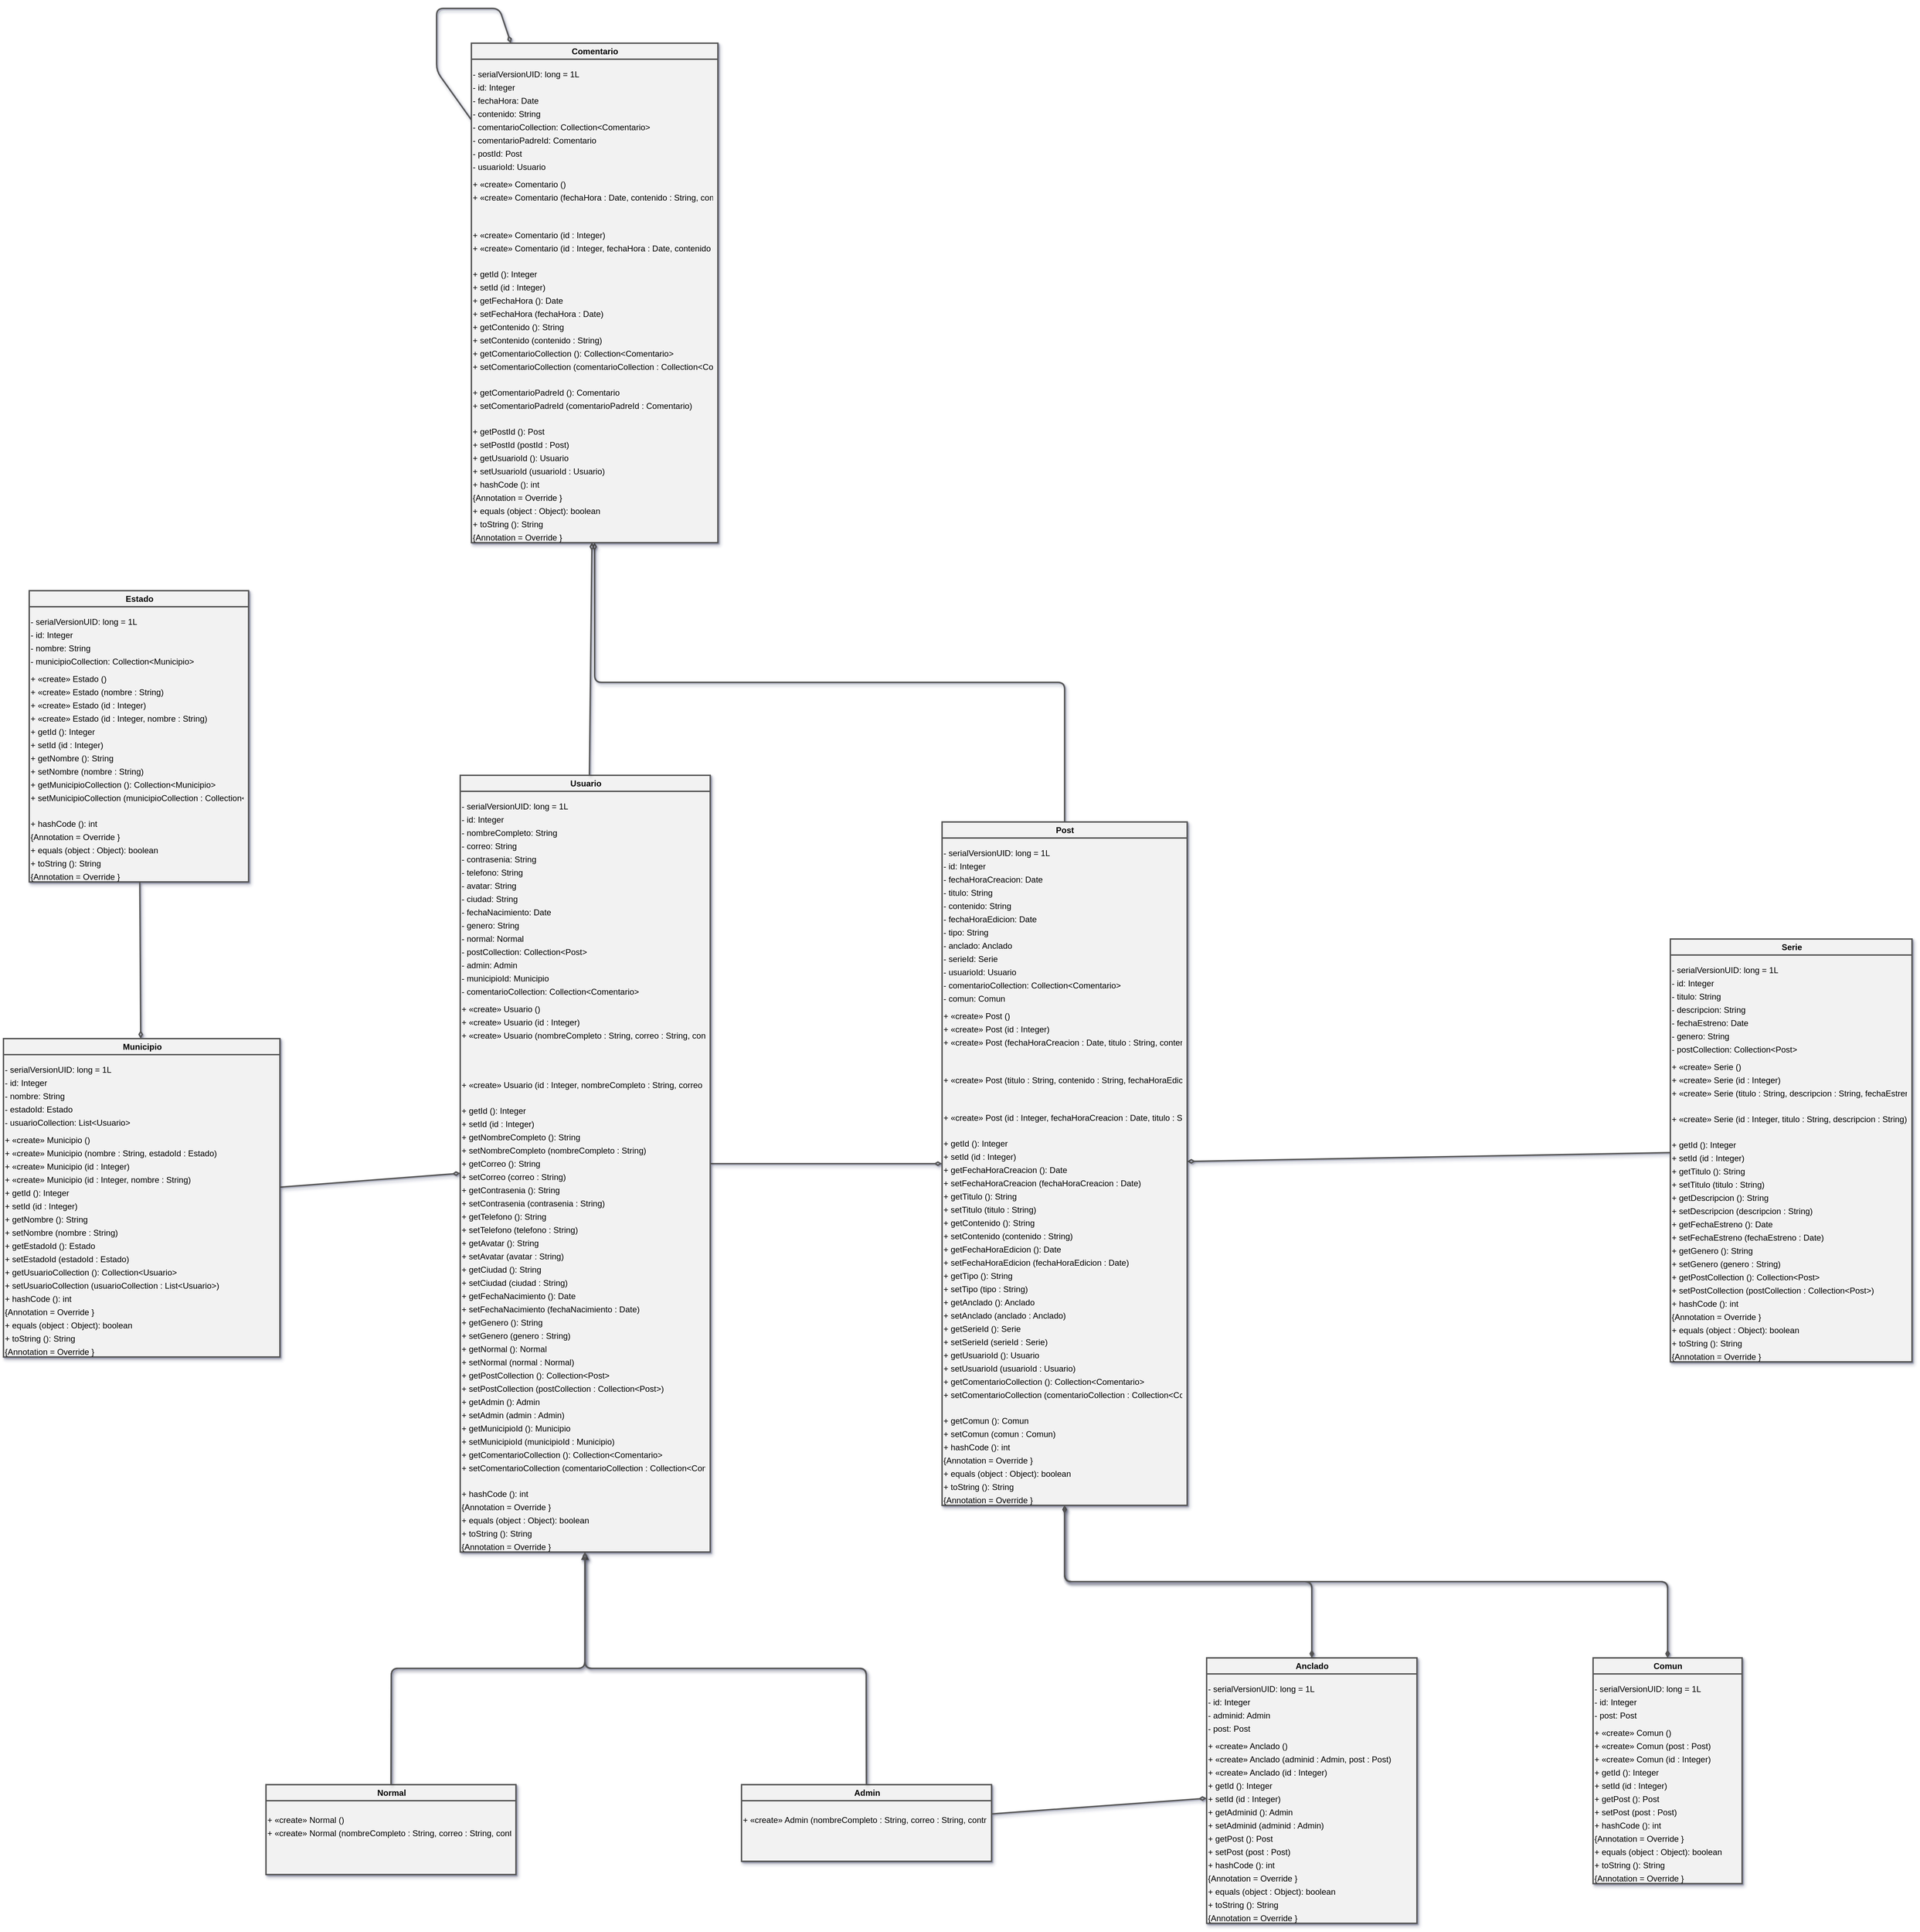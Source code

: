 <mxfile><diagram id="pd651ac54c31b41c7a7ebc3136bfb77d7_274608346" name="EntidadesSQL">﻿<mxGraphModel grid="1" gridSize="10" guides="1" tooltips="1" connect="1" arrows="1" shadow="1"><root><mxCell id="0" /><mxCell id="1" parent="0" /><mxCell id="e66a582ab5e7497bb45fe02886b1d346" parent="1" value="" style="startArrow=diamondThin;startFill=0;endArrow=none;endFill=0;html=1;strokeColor=#555555;strokeWidth=2;shadow=1;fillColor=#F2F2F2;swimlaneFillColor=#F2F2F2;" edge="1" source="1e81bb0d15054bd8a7507bb07f80392a" target="f8ae2acd141746508e5332fca5aef64b"><mxGeometry x="977" y="2673" width="436" height="220" as="geometry"><mxPoint x="1017" y="2673" as="sourcePoint" /><mxPoint x="1372" y="2892" as="targetPoint" /><Array as="points"><mxPoint x="1017" y="2782.5" /><mxPoint x="1372" y="2782.5" /></Array></mxGeometry></mxCell><mxCell id="974ca8e1ad39476eba6c6f0500fd1709" parent="1" value="" style="startArrow=diamondThin;startFill=0;endArrow=none;endFill=0;html=1;strokeColor=#555555;strokeWidth=2;shadow=1;fillColor=#F2F2F2;swimlaneFillColor=#F2F2F2;" edge="1" source="1e81bb0d15054bd8a7507bb07f80392a" target="abbf837c4ca94729832c296eaaa148e9"><mxGeometry x="508" y="2157" width="334" height="58.913" as="geometry"><mxPoint x="841" y="2182" as="sourcePoint" /><mxPoint x="508" y="2182" as="targetPoint" /></mxGeometry></mxCell><mxCell id="55857d682b0a4d639a96d1726b15a709" parent="1" value="" style="endArrow=block;startArrow=none;endFill=0;startFill=0;html=1;strokeColor=#555555;strokeWidth=2;shadow=1;fillColor=#F2F2F2;swimlaneFillColor=#F2F2F2;" edge="1" source="a4c374ca4b46495ab580e38f9ce8afc9" target="abbf837c4ca94729832c296eaaa148e9"><mxGeometry x="318" y="2730" width="424" height="354" as="geometry"><mxPoint x="732" y="3074" as="sourcePoint" /><mxPoint x="328" y="2740" as="targetPoint" /><Array as="points"><mxPoint x="732" y="2907" /><mxPoint x="328" y="2907" /></Array></mxGeometry></mxCell><mxCell id="d781285639594039b8818031d21a3ee2" parent="1" value="" style="startArrow=diamondThin;startFill=0;endArrow=none;endFill=0;html=1;strokeColor=#555555;strokeWidth=2;shadow=1;fillColor=#F2F2F2;swimlaneFillColor=#F2F2F2;" edge="1" source="1e81bb0d15054bd8a7507bb07f80392a" target="9d3372cba18b4a67a85f2d62a4aa670d"><mxGeometry x="1193" y="2138" width="695.022" height="58.913" as="geometry"><mxPoint x="1193" y="2163" as="sourcePoint" /><mxPoint x="1887" y="2164" as="targetPoint" /></mxGeometry></mxCell><mxCell id="83fb23bcaa894b1c9d6414a362bf0a3f" parent="1" value="Estado" style="swimlane;childLayout=stackLayout;horizontal=1;horizontalStack=0;resizeParent=1;resizeParentMax=0;resizeLast=0;collapsible=1;html=1;strokeColor=#555555;strokeWidth=2;shadow=1;fillColor=#F2F2F2;swimlaneFillColor=#F2F2F2;" vertex="1"><mxGeometry x="-470" y="1360" width="315" height="418" as="geometry" /></mxCell><mxCell id="a7869f3a0af204207a1979708937b48ee244" parent="83fb23bcaa894b1c9d6414a362bf0a3f" value="- serialVersionUID: long = 1L" style="text;portConstraint=eastwest;overflow=hidden;rotatable=0;" vertex="1"><mxGeometry y="30.826" width="309" height="19" as="geometry" /></mxCell><mxCell id="ac8eb6649896c42ca801a85e4b2fb9cce244" parent="83fb23bcaa894b1c9d6414a362bf0a3f" value="- id: Integer" style="text;portConstraint=eastwest;overflow=hidden;rotatable=0;" vertex="1"><mxGeometry y="49.826" width="309" height="19" as="geometry" /></mxCell><mxCell id="aa1a0f42652be4b659fe7f2b8d8e7ee0d244" parent="83fb23bcaa894b1c9d6414a362bf0a3f" value="- nombre: String" style="text;portConstraint=eastwest;overflow=hidden;rotatable=0;" vertex="1"><mxGeometry y="68.826" width="309" height="19" as="geometry" /></mxCell><mxCell id="a3b8c70ad3b2b4ec6946d9ddd740ce51a244" parent="83fb23bcaa894b1c9d6414a362bf0a3f" value="- municipioCollection: Collection&lt;Municipio&gt;" style="text;portConstraint=eastwest;overflow=hidden;rotatable=0;" vertex="1"><mxGeometry y="87.826" width="309" height="19" as="geometry" /></mxCell><mxCell id="o741b8df3386746d6806ac6bf1046751a245" parent="83fb23bcaa894b1c9d6414a362bf0a3f" value="+ «create» Estado ()" style="text;portConstraint=eastwest;overflow=hidden;rotatable=0;" vertex="1"><mxGeometry y="112.826" width="309" height="19" as="geometry" /></mxCell><mxCell id="o8e148cf68baf4757a95f773409292989245" parent="83fb23bcaa894b1c9d6414a362bf0a3f" value="+ «create» Estado (nombre : String)" style="text;portConstraint=eastwest;overflow=hidden;rotatable=0;" vertex="1"><mxGeometry y="131.826" width="309" height="19" as="geometry" /></mxCell><mxCell id="o4125ef7b7f5d4a299501b6ab645a12ea245" parent="83fb23bcaa894b1c9d6414a362bf0a3f" value="+ «create» Estado (id : Integer)" style="text;portConstraint=eastwest;overflow=hidden;rotatable=0;" vertex="1"><mxGeometry y="150.826" width="309" height="19" as="geometry" /></mxCell><mxCell id="o5d24f6d48b4f4455a1177150c3095c2b245" parent="83fb23bcaa894b1c9d6414a362bf0a3f" value="+ «create» Estado (id : Integer, nombre : String)" style="text;portConstraint=eastwest;overflow=hidden;rotatable=0;" vertex="1"><mxGeometry y="169.826" width="309" height="19" as="geometry" /></mxCell><mxCell id="o12b82bb483b44ee6beba7feee169824d245" parent="83fb23bcaa894b1c9d6414a362bf0a3f" value="+ getId (): Integer" style="text;portConstraint=eastwest;overflow=hidden;rotatable=0;" vertex="1"><mxGeometry y="188.826" width="309" height="19" as="geometry" /></mxCell><mxCell id="o32d028ac7f3a4ccb936f8e141c1e3e76245" parent="83fb23bcaa894b1c9d6414a362bf0a3f" value="+ setId (id : Integer)" style="text;portConstraint=eastwest;overflow=hidden;rotatable=0;" vertex="1"><mxGeometry y="207.826" width="309" height="19" as="geometry" /></mxCell><mxCell id="o51fe357fbb5e4163bbf1591eaf3fc456245" parent="83fb23bcaa894b1c9d6414a362bf0a3f" value="+ getNombre (): String" style="text;portConstraint=eastwest;overflow=hidden;rotatable=0;" vertex="1"><mxGeometry y="226.826" width="309" height="19" as="geometry" /></mxCell><mxCell id="ob7afec5441a140588e8b15bce967a9e7245" parent="83fb23bcaa894b1c9d6414a362bf0a3f" value="+ setNombre (nombre : String)" style="text;portConstraint=eastwest;overflow=hidden;rotatable=0;" vertex="1"><mxGeometry y="245.826" width="309" height="19" as="geometry" /></mxCell><mxCell id="ofed5ad79588c46eba7485cf323bc9f36245" parent="83fb23bcaa894b1c9d6414a362bf0a3f" value="+ getMunicipioCollection (): Collection&lt;Municipio&gt;" style="text;portConstraint=eastwest;overflow=hidden;rotatable=0;" vertex="1"><mxGeometry y="264.826" width="309" height="19" as="geometry" /></mxCell><mxCell id="o918c8239b6604cae82b715a580afe3d6245" parent="83fb23bcaa894b1c9d6414a362bf0a3f" value="+ setMunicipioCollection (municipioCollection : Collection&lt;Municipio&gt;)" style="text;portConstraint=eastwest;overflow=hidden;rotatable=0;" vertex="1"><mxGeometry y="283.826" width="309" height="37" as="geometry" /></mxCell><mxCell id="oefae71c3b5f94e49bfd85801abba7ec1245" parent="83fb23bcaa894b1c9d6414a362bf0a3f" value="+ hashCode (): int" style="text;portConstraint=eastwest;overflow=hidden;rotatable=0;" vertex="1"><mxGeometry y="320.826" width="309" height="19" as="geometry" /></mxCell><mxCell id="tvb929efe08e5b466abd1ccb1bb0765b0d" parent="83fb23bcaa894b1c9d6414a362bf0a3f" value="{Annotation = Override&#xD;}" style="text;portConstraint=eastwest;overflow=hidden;rotatable=0;" vertex="1"><mxGeometry y="339.826" width="309" height="19" as="geometry" /></mxCell><mxCell id="occ1677a4f46c48e5a612869fb4982b9e245" parent="83fb23bcaa894b1c9d6414a362bf0a3f" value="+ equals (object : Object): boolean" style="text;portConstraint=eastwest;overflow=hidden;rotatable=0;" vertex="1"><mxGeometry y="358.826" width="309" height="19" as="geometry" /></mxCell><mxCell id="o4b9791e9e36e4ab29a9bd8b54843724d245" parent="83fb23bcaa894b1c9d6414a362bf0a3f" value="+ toString (): String" style="text;portConstraint=eastwest;overflow=hidden;rotatable=0;" vertex="1"><mxGeometry y="377.826" width="309" height="19" as="geometry" /></mxCell><mxCell id="tv3ccc002362584ea393d471b86ef3e3d9" parent="83fb23bcaa894b1c9d6414a362bf0a3f" value="{Annotation = Override&#xD;}" style="text;portConstraint=eastwest;overflow=hidden;rotatable=0;" vertex="1"><mxGeometry y="396.826" width="309" height="19" as="geometry" /></mxCell><mxCell id="d24b15c2e580443f8c9f7b5b8732f1cb" parent="1" value="" style="endArrow=block;startArrow=none;endFill=0;startFill=0;html=1;strokeColor=#555555;strokeWidth=2;shadow=1;fillColor=#F2F2F2;swimlaneFillColor=#F2F2F2;" edge="1" source="482514ba6424420896502344e0bea44a" target="abbf837c4ca94729832c296eaaa148e9"><mxGeometry x="40" y="2730" width="298" height="354" as="geometry"><mxPoint x="50" y="3074" as="sourcePoint" /><mxPoint x="328" y="2740" as="targetPoint" /><Array as="points"><mxPoint x="50" y="2907" /><mxPoint x="328" y="2907" /></Array></mxGeometry></mxCell><mxCell id="4de47f1c6cb940f78695a38ec8f362d5" parent="1" value="" style="startArrow=diamondThin;startFill=0;endArrow=none;endFill=0;html=1;strokeColor=#555555;strokeWidth=2;shadow=1;fillColor=#F2F2F2;swimlaneFillColor=#F2F2F2;" edge="1" source="266f5b7ab5cb4129a1ae8ac68093d581" target="1e81bb0d15054bd8a7507bb07f80392a"><mxGeometry x="977" y="2673" width="947" height="220" as="geometry"><mxPoint x="1883" y="2892" as="sourcePoint" /><mxPoint x="1017" y="2673" as="targetPoint" /><Array as="points"><mxPoint x="1883" y="2782.5" /><mxPoint x="1017" y="2782.5" /></Array></mxGeometry></mxCell><mxCell id="482514ba6424420896502344e0bea44a" parent="1" value="Normal" style="swimlane;childLayout=stackLayout;horizontal=1;horizontalStack=0;resizeParent=1;resizeParentMax=0;resizeLast=0;collapsible=1;html=1;strokeColor=#555555;strokeWidth=2;shadow=1;fillColor=#F2F2F2;swimlaneFillColor=#F2F2F2;" vertex="1"><mxGeometry x="-130" y="3074" width="359" height="129" as="geometry" /></mxCell><mxCell id="oad71486aa7494075a1b1ca810b71111d247" parent="482514ba6424420896502344e0bea44a" value="+ «create» Normal ()" style="text;portConstraint=eastwest;overflow=hidden;rotatable=0;" vertex="1"><mxGeometry y="36.826" width="353" height="19" as="geometry" /></mxCell><mxCell id="oc8d54337312143848832f31fe2d2445a247" parent="482514ba6424420896502344e0bea44a" value="+ «create» Normal (nombreCompleto : String, correo : String, contrasenia : String, telefono : String, avatar : String, ciudad : String, fechaNacimiento : Date, genero : String, normal : Normal, municipioId : Municipio)" style="text;portConstraint=eastwest;overflow=hidden;rotatable=0;" vertex="1"><mxGeometry y="55.826" width="353" height="71" as="geometry" /></mxCell><mxCell id="62dd6388e908470b8294c45dc14a2d9d" parent="1" value="" style="startArrow=diamondThin;startFill=0;endArrow=none;endFill=0;html=1;strokeColor=#555555;strokeWidth=2;shadow=1;fillColor=#F2F2F2;swimlaneFillColor=#F2F2F2;" edge="1" source="b9029b42b6414c108677233a3ecb4227" target="83fb23bcaa894b1c9d6414a362bf0a3f"><mxGeometry x="-353" y="1778" width="81.889" height="226" as="geometry"><mxPoint x="-313" y="2003" as="sourcePoint" /><mxPoint x="-312" y="1778" as="targetPoint" /></mxGeometry></mxCell><mxCell id="abbf837c4ca94729832c296eaaa148e9" parent="1" value="Usuario" style="swimlane;childLayout=stackLayout;horizontal=1;horizontalStack=0;resizeParent=1;resizeParentMax=0;resizeLast=0;collapsible=1;html=1;strokeColor=#555555;strokeWidth=2;shadow=1;fillColor=#F2F2F2;swimlaneFillColor=#F2F2F2;" vertex="1"><mxGeometry x="149" y="1625" width="359" height="1115" as="geometry" /></mxCell><mxCell id="a705253001df54f54936254734cc85998221" parent="abbf837c4ca94729832c296eaaa148e9" value="- serialVersionUID: long = 1L" style="text;portConstraint=eastwest;overflow=hidden;rotatable=0;" vertex="1"><mxGeometry y="30.826" width="353" height="19" as="geometry" /></mxCell><mxCell id="ac147bb0b10e6489ca69f41467c9aba41222" parent="abbf837c4ca94729832c296eaaa148e9" value="- id: Integer" style="text;portConstraint=eastwest;overflow=hidden;rotatable=0;" vertex="1"><mxGeometry y="49.826" width="353" height="19" as="geometry" /></mxCell><mxCell id="a2c2afd4fe9b34a62849f99db2beef6d5222" parent="abbf837c4ca94729832c296eaaa148e9" value="- nombreCompleto: String" style="text;portConstraint=eastwest;overflow=hidden;rotatable=0;" vertex="1"><mxGeometry y="68.826" width="353" height="19" as="geometry" /></mxCell><mxCell id="aa5388ce9793541ab8a5fc7bf2657477f222" parent="abbf837c4ca94729832c296eaaa148e9" value="- correo: String" style="text;portConstraint=eastwest;overflow=hidden;rotatable=0;" vertex="1"><mxGeometry y="87.826" width="353" height="19" as="geometry" /></mxCell><mxCell id="a148c621fe802423183c9394d908e9100223" parent="abbf837c4ca94729832c296eaaa148e9" value="- contrasenia: String" style="text;portConstraint=eastwest;overflow=hidden;rotatable=0;" vertex="1"><mxGeometry y="106.826" width="353" height="19" as="geometry" /></mxCell><mxCell id="a210aa048c97d4573b47f4195f9485bd0223" parent="abbf837c4ca94729832c296eaaa148e9" value="- telefono: String" style="text;portConstraint=eastwest;overflow=hidden;rotatable=0;" vertex="1"><mxGeometry y="125.826" width="353" height="19" as="geometry" /></mxCell><mxCell id="a9066cb722809481cb171844a9b8b1e8a223" parent="abbf837c4ca94729832c296eaaa148e9" value="- avatar: String" style="text;portConstraint=eastwest;overflow=hidden;rotatable=0;" vertex="1"><mxGeometry y="144.826" width="353" height="19" as="geometry" /></mxCell><mxCell id="aa4c105353ab14080ac0371a473fff56e223" parent="abbf837c4ca94729832c296eaaa148e9" value="- ciudad: String" style="text;portConstraint=eastwest;overflow=hidden;rotatable=0;" vertex="1"><mxGeometry y="163.826" width="353" height="19" as="geometry" /></mxCell><mxCell id="a693cb3e3c18e4b78b395aa182a4f10a1223" parent="abbf837c4ca94729832c296eaaa148e9" value="- fechaNacimiento: Date" style="text;portConstraint=eastwest;overflow=hidden;rotatable=0;" vertex="1"><mxGeometry y="182.826" width="353" height="19" as="geometry" /></mxCell><mxCell id="a1de65e0f2d614dd880152ad3c02166ab223" parent="abbf837c4ca94729832c296eaaa148e9" value="- genero: String" style="text;portConstraint=eastwest;overflow=hidden;rotatable=0;" vertex="1"><mxGeometry y="201.826" width="353" height="19" as="geometry" /></mxCell><mxCell id="a3e74b715888c4916b7f0eda24d216501223" parent="abbf837c4ca94729832c296eaaa148e9" value="- normal: Normal" style="text;portConstraint=eastwest;overflow=hidden;rotatable=0;" vertex="1"><mxGeometry y="220.826" width="353" height="19" as="geometry" /></mxCell><mxCell id="a546261e7f51f46ccb01857de8b674134223" parent="abbf837c4ca94729832c296eaaa148e9" value="- postCollection: Collection&lt;Post&gt;" style="text;portConstraint=eastwest;overflow=hidden;rotatable=0;" vertex="1"><mxGeometry y="239.826" width="353" height="19" as="geometry" /></mxCell><mxCell id="a02c66c1dca814fe3bdccb26494cb99c7224" parent="abbf837c4ca94729832c296eaaa148e9" value="- admin: Admin" style="text;portConstraint=eastwest;overflow=hidden;rotatable=0;" vertex="1"><mxGeometry y="258.826" width="353" height="19" as="geometry" /></mxCell><mxCell id="a2e829f02d39041c0bb4043bfddd1d12c224" parent="abbf837c4ca94729832c296eaaa148e9" value="- municipioId: Municipio" style="text;portConstraint=eastwest;overflow=hidden;rotatable=0;" vertex="1"><mxGeometry y="277.826" width="353" height="19" as="geometry" /></mxCell><mxCell id="ae0c044d43e9843caa7c3bc553767258f224" parent="abbf837c4ca94729832c296eaaa148e9" value="- comentarioCollection: Collection&lt;Comentario&gt;" style="text;portConstraint=eastwest;overflow=hidden;rotatable=0;" vertex="1"><mxGeometry y="296.826" width="353" height="19" as="geometry" /></mxCell><mxCell id="od1f608ba2f5e4b86a4a3c08595fb3448225" parent="abbf837c4ca94729832c296eaaa148e9" value="+ «create» Usuario ()" style="text;portConstraint=eastwest;overflow=hidden;rotatable=0;" vertex="1"><mxGeometry y="321.826" width="353" height="19" as="geometry" /></mxCell><mxCell id="oa2f30811bf3b40718cda14fe1a225393226" parent="abbf837c4ca94729832c296eaaa148e9" value="+ «create» Usuario (id : Integer)" style="text;portConstraint=eastwest;overflow=hidden;rotatable=0;" vertex="1"><mxGeometry y="340.826" width="353" height="19" as="geometry" /></mxCell><mxCell id="o8bf3521960f64fb69fb53dcec306288c227" parent="abbf837c4ca94729832c296eaaa148e9" value="+ «create» Usuario (nombreCompleto : String, correo : String, contrasenia : String, telefono : String, avatar : String, ciudad : String, fechaNacimiento : Date, genero : String, normal : Normal, municipioId : Municipio)" style="text;portConstraint=eastwest;overflow=hidden;rotatable=0;" vertex="1"><mxGeometry y="359.826" width="353" height="71" as="geometry" /></mxCell><mxCell id="o60f3ff9188d14829ac9eaf8a92d6d07a227" parent="abbf837c4ca94729832c296eaaa148e9" value="+ «create» Usuario (id : Integer, nombreCompleto : String, correo : String, contrasenia : String)" style="text;portConstraint=eastwest;overflow=hidden;rotatable=0;" vertex="1"><mxGeometry y="430.826" width="353" height="37" as="geometry" /></mxCell><mxCell id="o79275f2db52645c3acd3852217610f6d227" parent="abbf837c4ca94729832c296eaaa148e9" value="+ getId (): Integer" style="text;portConstraint=eastwest;overflow=hidden;rotatable=0;" vertex="1"><mxGeometry y="467.826" width="353" height="19" as="geometry" /></mxCell><mxCell id="o108d446d83a04d3e95afd7d36cc79bbf227" parent="abbf837c4ca94729832c296eaaa148e9" value="+ setId (id : Integer)" style="text;portConstraint=eastwest;overflow=hidden;rotatable=0;" vertex="1"><mxGeometry y="486.826" width="353" height="19" as="geometry" /></mxCell><mxCell id="o2716f7d3c3904d1eb5177373ba6c560e227" parent="abbf837c4ca94729832c296eaaa148e9" value="+ getNombreCompleto (): String" style="text;portConstraint=eastwest;overflow=hidden;rotatable=0;" vertex="1"><mxGeometry y="505.826" width="353" height="19" as="geometry" /></mxCell><mxCell id="o876c83b88b894472afc7d6eb07a20dc4227" parent="abbf837c4ca94729832c296eaaa148e9" value="+ setNombreCompleto (nombreCompleto : String)" style="text;portConstraint=eastwest;overflow=hidden;rotatable=0;" vertex="1"><mxGeometry y="524.826" width="353" height="19" as="geometry" /></mxCell><mxCell id="oa389a7f5675a49369c80c53b71ae3696227" parent="abbf837c4ca94729832c296eaaa148e9" value="+ getCorreo (): String" style="text;portConstraint=eastwest;overflow=hidden;rotatable=0;" vertex="1"><mxGeometry y="543.826" width="353" height="19" as="geometry" /></mxCell><mxCell id="o134f39d6b3ba421fa07ac14c37e7ef74227" parent="abbf837c4ca94729832c296eaaa148e9" value="+ setCorreo (correo : String)" style="text;portConstraint=eastwest;overflow=hidden;rotatable=0;" vertex="1"><mxGeometry y="562.826" width="353" height="19" as="geometry" /></mxCell><mxCell id="o2abaaa583bd74bd3b297c84eb771883a227" parent="abbf837c4ca94729832c296eaaa148e9" value="+ getContrasenia (): String" style="text;portConstraint=eastwest;overflow=hidden;rotatable=0;" vertex="1"><mxGeometry y="581.826" width="353" height="19" as="geometry" /></mxCell><mxCell id="o901fe9de93f04c13bb6435621c7b1567228" parent="abbf837c4ca94729832c296eaaa148e9" value="+ setContrasenia (contrasenia : String)" style="text;portConstraint=eastwest;overflow=hidden;rotatable=0;" vertex="1"><mxGeometry y="600.826" width="353" height="19" as="geometry" /></mxCell><mxCell id="o026994b046964bd4bdb0e50af5dd9951228" parent="abbf837c4ca94729832c296eaaa148e9" value="+ getTelefono (): String" style="text;portConstraint=eastwest;overflow=hidden;rotatable=0;" vertex="1"><mxGeometry y="619.826" width="353" height="19" as="geometry" /></mxCell><mxCell id="oc214855b42054c798fb797e64741fd42228" parent="abbf837c4ca94729832c296eaaa148e9" value="+ setTelefono (telefono : String)" style="text;portConstraint=eastwest;overflow=hidden;rotatable=0;" vertex="1"><mxGeometry y="638.826" width="353" height="19" as="geometry" /></mxCell><mxCell id="ocd443e72c2d54079aa43fa7475191e89228" parent="abbf837c4ca94729832c296eaaa148e9" value="+ getAvatar (): String" style="text;portConstraint=eastwest;overflow=hidden;rotatable=0;" vertex="1"><mxGeometry y="657.826" width="353" height="19" as="geometry" /></mxCell><mxCell id="o34eba03c64294bb7885c0b6ac00dd76e228" parent="abbf837c4ca94729832c296eaaa148e9" value="+ setAvatar (avatar : String)" style="text;portConstraint=eastwest;overflow=hidden;rotatable=0;" vertex="1"><mxGeometry y="676.826" width="353" height="19" as="geometry" /></mxCell><mxCell id="o126d50bc803e4ee1a4d8aebbbe7a4b15228" parent="abbf837c4ca94729832c296eaaa148e9" value="+ getCiudad (): String" style="text;portConstraint=eastwest;overflow=hidden;rotatable=0;" vertex="1"><mxGeometry y="695.826" width="353" height="19" as="geometry" /></mxCell><mxCell id="ob56aa833fdd54a6599df03b6e047bdef228" parent="abbf837c4ca94729832c296eaaa148e9" value="+ setCiudad (ciudad : String)" style="text;portConstraint=eastwest;overflow=hidden;rotatable=0;" vertex="1"><mxGeometry y="714.826" width="353" height="19" as="geometry" /></mxCell><mxCell id="o1cdcd55d1ad74e6aa991ab66998d9b79228" parent="abbf837c4ca94729832c296eaaa148e9" value="+ getFechaNacimiento (): Date" style="text;portConstraint=eastwest;overflow=hidden;rotatable=0;" vertex="1"><mxGeometry y="733.826" width="353" height="19" as="geometry" /></mxCell><mxCell id="of33ea6dbfdfc482882d15a083d518e9b228" parent="abbf837c4ca94729832c296eaaa148e9" value="+ setFechaNacimiento (fechaNacimiento : Date)" style="text;portConstraint=eastwest;overflow=hidden;rotatable=0;" vertex="1"><mxGeometry y="752.826" width="353" height="19" as="geometry" /></mxCell><mxCell id="ofcff98f116824936911023eadb804197228" parent="abbf837c4ca94729832c296eaaa148e9" value="+ getGenero (): String" style="text;portConstraint=eastwest;overflow=hidden;rotatable=0;" vertex="1"><mxGeometry y="771.826" width="353" height="19" as="geometry" /></mxCell><mxCell id="o75047f2141814c19a7a8083c07056dc7228" parent="abbf837c4ca94729832c296eaaa148e9" value="+ setGenero (genero : String)" style="text;portConstraint=eastwest;overflow=hidden;rotatable=0;" vertex="1"><mxGeometry y="790.826" width="353" height="19" as="geometry" /></mxCell><mxCell id="ocfc77a4f9a0a44ca9be610c79b089461228" parent="abbf837c4ca94729832c296eaaa148e9" value="+ getNormal (): Normal" style="text;portConstraint=eastwest;overflow=hidden;rotatable=0;" vertex="1"><mxGeometry y="809.826" width="353" height="19" as="geometry" /></mxCell><mxCell id="oaa54eeb7913b4ee1826c0385430aea57228" parent="abbf837c4ca94729832c296eaaa148e9" value="+ setNormal (normal : Normal)" style="text;portConstraint=eastwest;overflow=hidden;rotatable=0;" vertex="1"><mxGeometry y="828.826" width="353" height="19" as="geometry" /></mxCell><mxCell id="oaaaab590c7b84877a92684a197497f84228" parent="abbf837c4ca94729832c296eaaa148e9" value="+ getPostCollection (): Collection&lt;Post&gt;" style="text;portConstraint=eastwest;overflow=hidden;rotatable=0;" vertex="1"><mxGeometry y="847.826" width="353" height="19" as="geometry" /></mxCell><mxCell id="o1d9cc7bd4e3f419099a1ecd0bb92e694228" parent="abbf837c4ca94729832c296eaaa148e9" value="+ setPostCollection (postCollection : Collection&lt;Post&gt;)" style="text;portConstraint=eastwest;overflow=hidden;rotatable=0;" vertex="1"><mxGeometry y="866.826" width="353" height="19" as="geometry" /></mxCell><mxCell id="oa11d20302dbc439c868b7656b276cd9f228" parent="abbf837c4ca94729832c296eaaa148e9" value="+ getAdmin (): Admin" style="text;portConstraint=eastwest;overflow=hidden;rotatable=0;" vertex="1"><mxGeometry y="885.826" width="353" height="19" as="geometry" /></mxCell><mxCell id="o10f2c980958e46c1aa0e3a89c90ea4ca228" parent="abbf837c4ca94729832c296eaaa148e9" value="+ setAdmin (admin : Admin)" style="text;portConstraint=eastwest;overflow=hidden;rotatable=0;" vertex="1"><mxGeometry y="904.826" width="353" height="19" as="geometry" /></mxCell><mxCell id="oa73d238d2faa42e197be373a675fbb18228" parent="abbf837c4ca94729832c296eaaa148e9" value="+ getMunicipioId (): Municipio" style="text;portConstraint=eastwest;overflow=hidden;rotatable=0;" vertex="1"><mxGeometry y="923.826" width="353" height="19" as="geometry" /></mxCell><mxCell id="of9b171f6084941e4a53a6d4bb3e4a9b1228" parent="abbf837c4ca94729832c296eaaa148e9" value="+ setMunicipioId (municipioId : Municipio)" style="text;portConstraint=eastwest;overflow=hidden;rotatable=0;" vertex="1"><mxGeometry y="942.826" width="353" height="19" as="geometry" /></mxCell><mxCell id="ofc90a6367d7843b599d52b346edf787a228" parent="abbf837c4ca94729832c296eaaa148e9" value="+ getComentarioCollection (): Collection&lt;Comentario&gt;" style="text;portConstraint=eastwest;overflow=hidden;rotatable=0;" vertex="1"><mxGeometry y="961.826" width="353" height="19" as="geometry" /></mxCell><mxCell id="o1bc4199d97bd494aa20575c73dcc42ab228" parent="abbf837c4ca94729832c296eaaa148e9" value="+ setComentarioCollection (comentarioCollection : Collection&lt;Comentario&gt;)" style="text;portConstraint=eastwest;overflow=hidden;rotatable=0;" vertex="1"><mxGeometry y="980.826" width="353" height="37" as="geometry" /></mxCell><mxCell id="ofb85ac2434a645bbb6513b7dbda41cf9228" parent="abbf837c4ca94729832c296eaaa148e9" value="+ hashCode (): int" style="text;portConstraint=eastwest;overflow=hidden;rotatable=0;" vertex="1"><mxGeometry y="1017.826" width="353" height="19" as="geometry" /></mxCell><mxCell id="tv1d5193bbef9042919022a20c1cf8340d" parent="abbf837c4ca94729832c296eaaa148e9" value="{Annotation = Override&#xD;}" style="text;portConstraint=eastwest;overflow=hidden;rotatable=0;" vertex="1"><mxGeometry y="1036.826" width="353" height="19" as="geometry" /></mxCell><mxCell id="o0fdf0ed0c7324c6d9a873b26f00b88a6228" parent="abbf837c4ca94729832c296eaaa148e9" value="+ equals (object : Object): boolean" style="text;portConstraint=eastwest;overflow=hidden;rotatable=0;" vertex="1"><mxGeometry y="1055.826" width="353" height="19" as="geometry" /></mxCell><mxCell id="oa3cd41f0e09c49678e2d4801689d886f230" parent="abbf837c4ca94729832c296eaaa148e9" value="+ toString (): String" style="text;portConstraint=eastwest;overflow=hidden;rotatable=0;" vertex="1"><mxGeometry y="1074.826" width="353" height="19" as="geometry" /></mxCell><mxCell id="tv4153aa0350b94cc5a5f02c2863b93ced" parent="abbf837c4ca94729832c296eaaa148e9" value="{Annotation = Override&#xD;}" style="text;portConstraint=eastwest;overflow=hidden;rotatable=0;" vertex="1"><mxGeometry y="1093.826" width="353" height="19" as="geometry" /></mxCell><mxCell id="ce43bd2ea8564a25ba686ac4528c8721" parent="1" value="" style="startArrow=diamondThin;startFill=0;endArrow=none;endFill=0;html=1;strokeColor=#555555;strokeWidth=2;shadow=1;fillColor=#F2F2F2;swimlaneFillColor=#F2F2F2;" edge="1" source="abbf837c4ca94729832c296eaaa148e9" target="b9029b42b6414c108677233a3ecb4227"><mxGeometry x="-110" y="2207" width="260" height="58.913" as="geometry"><mxPoint x="149" y="2232" as="sourcePoint" /><mxPoint x="-110" y="2232" as="targetPoint" /></mxGeometry></mxCell><mxCell id="a4c374ca4b46495ab580e38f9ce8afc9" parent="1" value="Admin" style="swimlane;childLayout=stackLayout;horizontal=1;horizontalStack=0;resizeParent=1;resizeParentMax=0;resizeLast=0;collapsible=1;html=1;strokeColor=#555555;strokeWidth=2;shadow=1;fillColor=#F2F2F2;swimlaneFillColor=#F2F2F2;" vertex="1"><mxGeometry x="553" y="3074" width="359" height="110" as="geometry" /></mxCell><mxCell id="oe17252c9f2cd40788e32f11697dc977d248" parent="a4c374ca4b46495ab580e38f9ce8afc9" value="+ «create» Admin (nombreCompleto : String, correo : String, contrasenia : String, telefono : String, avatar : String, ciudad : String, fechaNacimiento : Date, genero : String, normal : Normal, municipioId : Municipio)" style="text;portConstraint=eastwest;overflow=hidden;rotatable=0;" vertex="1"><mxGeometry y="36.826" width="353" height="71" as="geometry" /></mxCell><mxCell id="7c5934103a514f779a8615174e32bdf1" parent="1" value="" style="startArrow=diamondThin;startFill=0;endArrow=none;endFill=0;html=1;strokeColor=#555555;strokeWidth=2;shadow=1;fillColor=#F2F2F2;swimlaneFillColor=#F2F2F2;" edge="1" source="ec5a7ddd709f48dda4b2d840145c8670" target="1e81bb0d15054bd8a7507bb07f80392a"><mxGeometry x="302" y="1291" width="756" height="402" as="geometry"><mxPoint x="342" y="1291" as="sourcePoint" /><mxPoint x="1017" y="1692" as="targetPoint" /><Array as="points"><mxPoint x="342" y="1491.5" /><mxPoint x="1017" y="1491.5" /></Array></mxGeometry></mxCell><mxCell id="f8ae2acd141746508e5332fca5aef64b" parent="1" value="Anclado" style="swimlane;childLayout=stackLayout;horizontal=1;horizontalStack=0;resizeParent=1;resizeParentMax=0;resizeLast=0;collapsible=1;html=1;strokeColor=#555555;strokeWidth=2;shadow=1;fillColor=#F2F2F2;swimlaneFillColor=#F2F2F2;" vertex="1"><mxGeometry x="1221" y="2892" width="302" height="381" as="geometry" /></mxCell><mxCell id="aa6321bf9bf7042fe8d6a38a5c8ecd1b9239" parent="f8ae2acd141746508e5332fca5aef64b" value="- serialVersionUID: long = 1L" style="text;portConstraint=eastwest;overflow=hidden;rotatable=0;" vertex="1"><mxGeometry y="30.826" width="296" height="19" as="geometry" /></mxCell><mxCell id="a34b44378bff74b09ac769ecebef72fd9240" parent="f8ae2acd141746508e5332fca5aef64b" value="- id: Integer" style="text;portConstraint=eastwest;overflow=hidden;rotatable=0;" vertex="1"><mxGeometry y="49.826" width="296" height="19" as="geometry" /></mxCell><mxCell id="a5a66936305b14adbb21ccb312d09e3e8240" parent="f8ae2acd141746508e5332fca5aef64b" value="- adminid: Admin" style="text;portConstraint=eastwest;overflow=hidden;rotatable=0;" vertex="1"><mxGeometry y="68.826" width="296" height="19" as="geometry" /></mxCell><mxCell id="a3ea754f3cf2e45e7a26a61540ad6d46c240" parent="f8ae2acd141746508e5332fca5aef64b" value="- post: Post" style="text;portConstraint=eastwest;overflow=hidden;rotatable=0;" vertex="1"><mxGeometry y="87.826" width="296" height="19" as="geometry" /></mxCell><mxCell id="o8426a50ef388466684049bd4f7bce65c240" parent="f8ae2acd141746508e5332fca5aef64b" value="+ «create» Anclado ()" style="text;portConstraint=eastwest;overflow=hidden;rotatable=0;" vertex="1"><mxGeometry y="112.826" width="296" height="19" as="geometry" /></mxCell><mxCell id="oa373443b49794d5fb0c8a9a856faae4c240" parent="f8ae2acd141746508e5332fca5aef64b" value="+ «create» Anclado (adminid : Admin, post : Post)" style="text;portConstraint=eastwest;overflow=hidden;rotatable=0;" vertex="1"><mxGeometry y="131.826" width="296" height="19" as="geometry" /></mxCell><mxCell id="o92b15ba2f72b432a89691790cb31e2e6240" parent="f8ae2acd141746508e5332fca5aef64b" value="+ «create» Anclado (id : Integer)" style="text;portConstraint=eastwest;overflow=hidden;rotatable=0;" vertex="1"><mxGeometry y="150.826" width="296" height="19" as="geometry" /></mxCell><mxCell id="o3ab0d7b3c8234cf49cc7984e0934a31e240" parent="f8ae2acd141746508e5332fca5aef64b" value="+ getId (): Integer" style="text;portConstraint=eastwest;overflow=hidden;rotatable=0;" vertex="1"><mxGeometry y="169.826" width="296" height="19" as="geometry" /></mxCell><mxCell id="o6084122211fa444981c6322c6194c23e240" parent="f8ae2acd141746508e5332fca5aef64b" value="+ setId (id : Integer)" style="text;portConstraint=eastwest;overflow=hidden;rotatable=0;" vertex="1"><mxGeometry y="188.826" width="296" height="19" as="geometry" /></mxCell><mxCell id="o6f29ec8420e64796922c3931a6830c67240" parent="f8ae2acd141746508e5332fca5aef64b" value="+ getAdminid (): Admin" style="text;portConstraint=eastwest;overflow=hidden;rotatable=0;" vertex="1"><mxGeometry y="207.826" width="296" height="19" as="geometry" /></mxCell><mxCell id="o0ecc1c9b3cde415b9d2c01fa9cb72b43240" parent="f8ae2acd141746508e5332fca5aef64b" value="+ setAdminid (adminid : Admin)" style="text;portConstraint=eastwest;overflow=hidden;rotatable=0;" vertex="1"><mxGeometry y="226.826" width="296" height="19" as="geometry" /></mxCell><mxCell id="o7f848b13aa61416bb4f186dd7a5d21d3240" parent="f8ae2acd141746508e5332fca5aef64b" value="+ getPost (): Post" style="text;portConstraint=eastwest;overflow=hidden;rotatable=0;" vertex="1"><mxGeometry y="245.826" width="296" height="19" as="geometry" /></mxCell><mxCell id="of69a44e80ecb40a7919331563b912e3f240" parent="f8ae2acd141746508e5332fca5aef64b" value="+ setPost (post : Post)" style="text;portConstraint=eastwest;overflow=hidden;rotatable=0;" vertex="1"><mxGeometry y="264.826" width="296" height="19" as="geometry" /></mxCell><mxCell id="o87b1678a97d04de99c2e921ba86c3b4c240" parent="f8ae2acd141746508e5332fca5aef64b" value="+ hashCode (): int" style="text;portConstraint=eastwest;overflow=hidden;rotatable=0;" vertex="1"><mxGeometry y="283.826" width="296" height="19" as="geometry" /></mxCell><mxCell id="tv1c9c3f4ba9704f4fafbbab9860b8d8be" parent="f8ae2acd141746508e5332fca5aef64b" value="{Annotation = Override&#xD;}" style="text;portConstraint=eastwest;overflow=hidden;rotatable=0;" vertex="1"><mxGeometry y="302.826" width="296" height="19" as="geometry" /></mxCell><mxCell id="od9e61e9763fd432badf89738275e7e72240" parent="f8ae2acd141746508e5332fca5aef64b" value="+ equals (object : Object): boolean" style="text;portConstraint=eastwest;overflow=hidden;rotatable=0;" vertex="1"><mxGeometry y="321.826" width="296" height="19" as="geometry" /></mxCell><mxCell id="o8b54f4e37ad245efae763b9c44f0b832240" parent="f8ae2acd141746508e5332fca5aef64b" value="+ toString (): String" style="text;portConstraint=eastwest;overflow=hidden;rotatable=0;" vertex="1"><mxGeometry y="340.826" width="296" height="19" as="geometry" /></mxCell><mxCell id="tv1e1e223b2d924b43b3c72c1131b34ff0" parent="f8ae2acd141746508e5332fca5aef64b" value="{Annotation = Override&#xD;}" style="text;portConstraint=eastwest;overflow=hidden;rotatable=0;" vertex="1"><mxGeometry y="359.826" width="296" height="19" as="geometry" /></mxCell><mxCell id="df6893a18a284a5b8b12801ab4b7ee3d" parent="1" value="" style="startArrow=diamondThin;startFill=0;endArrow=none;endFill=0;html=1;strokeColor=#555555;strokeWidth=2;shadow=1;fillColor=#F2F2F2;swimlaneFillColor=#F2F2F2;" edge="1" source="1e81bb0d15054bd8a7507bb07f80392a" target="266f5b7ab5cb4129a1ae8ac68093d581"><mxGeometry x="977" y="2673" width="947" height="220" as="geometry"><mxPoint x="1017" y="2673" as="sourcePoint" /><mxPoint x="1883" y="2892" as="targetPoint" /><Array as="points"><mxPoint x="1017" y="2782.5" /><mxPoint x="1883" y="2782.5" /></Array></mxGeometry></mxCell><mxCell id="1e81bb0d15054bd8a7507bb07f80392a" parent="1" value="Post" style="swimlane;childLayout=stackLayout;horizontal=1;horizontalStack=0;resizeParent=1;resizeParentMax=0;resizeLast=0;collapsible=1;html=1;strokeColor=#555555;strokeWidth=2;shadow=1;fillColor=#F2F2F2;swimlaneFillColor=#F2F2F2;" vertex="1"><mxGeometry x="841" y="1692" width="352" height="981" as="geometry" /></mxCell><mxCell id="ad2ae0908cae34e0c935a2015959e8e3e231" parent="1e81bb0d15054bd8a7507bb07f80392a" value="- serialVersionUID: long = 1L" style="text;portConstraint=eastwest;overflow=hidden;rotatable=0;" vertex="1"><mxGeometry y="30.826" width="346" height="19" as="geometry" /></mxCell><mxCell id="a774e1cf95cb84b11b303267f768ded29232" parent="1e81bb0d15054bd8a7507bb07f80392a" value="- id: Integer" style="text;portConstraint=eastwest;overflow=hidden;rotatable=0;" vertex="1"><mxGeometry y="49.826" width="346" height="19" as="geometry" /></mxCell><mxCell id="a03ec71b22b744c9a8b542c03fa2ee56a232" parent="1e81bb0d15054bd8a7507bb07f80392a" value="- fechaHoraCreacion: Date" style="text;portConstraint=eastwest;overflow=hidden;rotatable=0;" vertex="1"><mxGeometry y="68.826" width="346" height="19" as="geometry" /></mxCell><mxCell id="aaaa091b26f6b4a6a9d36a15b3caf3906232" parent="1e81bb0d15054bd8a7507bb07f80392a" value="- titulo: String" style="text;portConstraint=eastwest;overflow=hidden;rotatable=0;" vertex="1"><mxGeometry y="87.826" width="346" height="19" as="geometry" /></mxCell><mxCell id="ae208e7428c7c4554b0ba38a16ff06d10232" parent="1e81bb0d15054bd8a7507bb07f80392a" value="- contenido: String" style="text;portConstraint=eastwest;overflow=hidden;rotatable=0;" vertex="1"><mxGeometry y="106.826" width="346" height="19" as="geometry" /></mxCell><mxCell id="a4c795b3758404486a6ad72a5ae4e7344232" parent="1e81bb0d15054bd8a7507bb07f80392a" value="- fechaHoraEdicion: Date" style="text;portConstraint=eastwest;overflow=hidden;rotatable=0;" vertex="1"><mxGeometry y="125.826" width="346" height="19" as="geometry" /></mxCell><mxCell id="a38bf367a626b4b7780241207c6bc6906232" parent="1e81bb0d15054bd8a7507bb07f80392a" value="- tipo: String" style="text;portConstraint=eastwest;overflow=hidden;rotatable=0;" vertex="1"><mxGeometry y="144.826" width="346" height="19" as="geometry" /></mxCell><mxCell id="a8237c7539ada44e8bc04b2933eae2ac5232" parent="1e81bb0d15054bd8a7507bb07f80392a" value="- anclado: Anclado" style="text;portConstraint=eastwest;overflow=hidden;rotatable=0;" vertex="1"><mxGeometry y="163.826" width="346" height="19" as="geometry" /></mxCell><mxCell id="ab059316bde434f4b80c633243b4d6e7f232" parent="1e81bb0d15054bd8a7507bb07f80392a" value="- serieId: Serie" style="text;portConstraint=eastwest;overflow=hidden;rotatable=0;" vertex="1"><mxGeometry y="182.826" width="346" height="19" as="geometry" /></mxCell><mxCell id="ae30cbb0c3d534dd9831d4ac84f8e9212232" parent="1e81bb0d15054bd8a7507bb07f80392a" value="- usuarioId: Usuario" style="text;portConstraint=eastwest;overflow=hidden;rotatable=0;" vertex="1"><mxGeometry y="201.826" width="346" height="19" as="geometry" /></mxCell><mxCell id="a56240f5364334287907bd40d1627d5b4232" parent="1e81bb0d15054bd8a7507bb07f80392a" value="- comentarioCollection: Collection&lt;Comentario&gt;" style="text;portConstraint=eastwest;overflow=hidden;rotatable=0;" vertex="1"><mxGeometry y="220.826" width="346" height="19" as="geometry" /></mxCell><mxCell id="a94f0f44d4f6e4930809de5ccb8b48c96233" parent="1e81bb0d15054bd8a7507bb07f80392a" value="- comun: Comun" style="text;portConstraint=eastwest;overflow=hidden;rotatable=0;" vertex="1"><mxGeometry y="239.826" width="346" height="19" as="geometry" /></mxCell><mxCell id="o5ad47484bc214e8ba8c9af6c9494cc88233" parent="1e81bb0d15054bd8a7507bb07f80392a" value="+ «create» Post ()" style="text;portConstraint=eastwest;overflow=hidden;rotatable=0;" vertex="1"><mxGeometry y="264.826" width="346" height="19" as="geometry" /></mxCell><mxCell id="o02e6b5dad2d5428ea6c2ccead14f40ef233" parent="1e81bb0d15054bd8a7507bb07f80392a" value="+ «create» Post (id : Integer)" style="text;portConstraint=eastwest;overflow=hidden;rotatable=0;" vertex="1"><mxGeometry y="283.826" width="346" height="19" as="geometry" /></mxCell><mxCell id="oc2f7cde4463b4403a449ab858c0d9c9a233" parent="1e81bb0d15054bd8a7507bb07f80392a" value="+ «create» Post (fechaHoraCreacion : Date, titulo : String, contenido : String, tipo : String, serieId : Serie, usuarioId : Usuario)" style="text;portConstraint=eastwest;overflow=hidden;rotatable=0;" vertex="1"><mxGeometry y="302.826" width="346" height="54" as="geometry" /></mxCell><mxCell id="o52d917eeffdf4223b974c06555dce363233" parent="1e81bb0d15054bd8a7507bb07f80392a" value="+ «create» Post (titulo : String, contenido : String, fechaHoraEdicion : Date, tipo : String, serieId : Serie, usuarioId : Usuario)" style="text;portConstraint=eastwest;overflow=hidden;rotatable=0;" vertex="1"><mxGeometry y="356.826" width="346" height="54" as="geometry" /></mxCell><mxCell id="o5613515f28cf4c98b5ab1d76b26b86a0233" parent="1e81bb0d15054bd8a7507bb07f80392a" value="+ «create» Post (id : Integer, fechaHoraCreacion : Date, titulo : String, contenido : String, tipo : String)" style="text;portConstraint=eastwest;overflow=hidden;rotatable=0;" vertex="1"><mxGeometry y="410.826" width="346" height="37" as="geometry" /></mxCell><mxCell id="o50b1395e020d4490ae7afe79df899e08233" parent="1e81bb0d15054bd8a7507bb07f80392a" value="+ getId (): Integer" style="text;portConstraint=eastwest;overflow=hidden;rotatable=0;" vertex="1"><mxGeometry y="447.826" width="346" height="19" as="geometry" /></mxCell><mxCell id="o0bb6aa68fb2a44078466c787f8059350233" parent="1e81bb0d15054bd8a7507bb07f80392a" value="+ setId (id : Integer)" style="text;portConstraint=eastwest;overflow=hidden;rotatable=0;" vertex="1"><mxGeometry y="466.826" width="346" height="19" as="geometry" /></mxCell><mxCell id="o9bb788427fc54d97a5d45962d99ec5d1233" parent="1e81bb0d15054bd8a7507bb07f80392a" value="+ getFechaHoraCreacion (): Date" style="text;portConstraint=eastwest;overflow=hidden;rotatable=0;" vertex="1"><mxGeometry y="485.826" width="346" height="19" as="geometry" /></mxCell><mxCell id="o9cff8482f6de42d4a24711714f942cf2233" parent="1e81bb0d15054bd8a7507bb07f80392a" value="+ setFechaHoraCreacion (fechaHoraCreacion : Date)" style="text;portConstraint=eastwest;overflow=hidden;rotatable=0;" vertex="1"><mxGeometry y="504.826" width="346" height="19" as="geometry" /></mxCell><mxCell id="o7eae58b56e9640f7ab00acc1a1d82dc2233" parent="1e81bb0d15054bd8a7507bb07f80392a" value="+ getTitulo (): String" style="text;portConstraint=eastwest;overflow=hidden;rotatable=0;" vertex="1"><mxGeometry y="523.826" width="346" height="19" as="geometry" /></mxCell><mxCell id="occdd24240ebe4cabb259d7bd2175384a233" parent="1e81bb0d15054bd8a7507bb07f80392a" value="+ setTitulo (titulo : String)" style="text;portConstraint=eastwest;overflow=hidden;rotatable=0;" vertex="1"><mxGeometry y="542.826" width="346" height="19" as="geometry" /></mxCell><mxCell id="o4d8d5e7653bc471e84fa74d83fdec17e233" parent="1e81bb0d15054bd8a7507bb07f80392a" value="+ getContenido (): String" style="text;portConstraint=eastwest;overflow=hidden;rotatable=0;" vertex="1"><mxGeometry y="561.826" width="346" height="19" as="geometry" /></mxCell><mxCell id="o47e02c4bff51417e8499bc3c900bfbbd234" parent="1e81bb0d15054bd8a7507bb07f80392a" value="+ setContenido (contenido : String)" style="text;portConstraint=eastwest;overflow=hidden;rotatable=0;" vertex="1"><mxGeometry y="580.826" width="346" height="19" as="geometry" /></mxCell><mxCell id="o66a712e55e4b4943a4fa02344a162c06234" parent="1e81bb0d15054bd8a7507bb07f80392a" value="+ getFechaHoraEdicion (): Date" style="text;portConstraint=eastwest;overflow=hidden;rotatable=0;" vertex="1"><mxGeometry y="599.826" width="346" height="19" as="geometry" /></mxCell><mxCell id="of1d389545d284ec4b1f7f4b3509da092234" parent="1e81bb0d15054bd8a7507bb07f80392a" value="+ setFechaHoraEdicion (fechaHoraEdicion : Date)" style="text;portConstraint=eastwest;overflow=hidden;rotatable=0;" vertex="1"><mxGeometry y="618.826" width="346" height="19" as="geometry" /></mxCell><mxCell id="od24c31ddb2794f32b0ce0b17068aa99d234" parent="1e81bb0d15054bd8a7507bb07f80392a" value="+ getTipo (): String" style="text;portConstraint=eastwest;overflow=hidden;rotatable=0;" vertex="1"><mxGeometry y="637.826" width="346" height="19" as="geometry" /></mxCell><mxCell id="odf9f214c991b41f8ac4e8c5622f314da234" parent="1e81bb0d15054bd8a7507bb07f80392a" value="+ setTipo (tipo : String)" style="text;portConstraint=eastwest;overflow=hidden;rotatable=0;" vertex="1"><mxGeometry y="656.826" width="346" height="19" as="geometry" /></mxCell><mxCell id="o57b45087237f4fc8ad048324386bb4c3234" parent="1e81bb0d15054bd8a7507bb07f80392a" value="+ getAnclado (): Anclado" style="text;portConstraint=eastwest;overflow=hidden;rotatable=0;" vertex="1"><mxGeometry y="675.826" width="346" height="19" as="geometry" /></mxCell><mxCell id="o9da98bcf1db44c098d19e1ff4aa739e9234" parent="1e81bb0d15054bd8a7507bb07f80392a" value="+ setAnclado (anclado : Anclado)" style="text;portConstraint=eastwest;overflow=hidden;rotatable=0;" vertex="1"><mxGeometry y="694.826" width="346" height="19" as="geometry" /></mxCell><mxCell id="o72155de8d6f8414288a257286489d088234" parent="1e81bb0d15054bd8a7507bb07f80392a" value="+ getSerieId (): Serie" style="text;portConstraint=eastwest;overflow=hidden;rotatable=0;" vertex="1"><mxGeometry y="713.826" width="346" height="19" as="geometry" /></mxCell><mxCell id="o8c9006e684614118a94877526594bf3a234" parent="1e81bb0d15054bd8a7507bb07f80392a" value="+ setSerieId (serieId : Serie)" style="text;portConstraint=eastwest;overflow=hidden;rotatable=0;" vertex="1"><mxGeometry y="732.826" width="346" height="19" as="geometry" /></mxCell><mxCell id="of8ba4e524cb74a8fae628bf001ad4f7f234" parent="1e81bb0d15054bd8a7507bb07f80392a" value="+ getUsuarioId (): Usuario" style="text;portConstraint=eastwest;overflow=hidden;rotatable=0;" vertex="1"><mxGeometry y="751.826" width="346" height="19" as="geometry" /></mxCell><mxCell id="obf6fcf84c14344a8b59251198772f496234" parent="1e81bb0d15054bd8a7507bb07f80392a" value="+ setUsuarioId (usuarioId : Usuario)" style="text;portConstraint=eastwest;overflow=hidden;rotatable=0;" vertex="1"><mxGeometry y="770.826" width="346" height="19" as="geometry" /></mxCell><mxCell id="oc58d343fe2dd425093433431a49f109a234" parent="1e81bb0d15054bd8a7507bb07f80392a" value="+ getComentarioCollection (): Collection&lt;Comentario&gt;" style="text;portConstraint=eastwest;overflow=hidden;rotatable=0;" vertex="1"><mxGeometry y="789.826" width="346" height="19" as="geometry" /></mxCell><mxCell id="o6c33e6fd59544ee38b78b6cd8b50a6b2234" parent="1e81bb0d15054bd8a7507bb07f80392a" value="+ setComentarioCollection (comentarioCollection : Collection&lt;Comentario&gt;)" style="text;portConstraint=eastwest;overflow=hidden;rotatable=0;" vertex="1"><mxGeometry y="808.826" width="346" height="37" as="geometry" /></mxCell><mxCell id="o3b9ada7b3aef4834a2455c03a520ef7d234" parent="1e81bb0d15054bd8a7507bb07f80392a" value="+ getComun (): Comun" style="text;portConstraint=eastwest;overflow=hidden;rotatable=0;" vertex="1"><mxGeometry y="845.826" width="346" height="19" as="geometry" /></mxCell><mxCell id="oaf57ee015dce49f39c6082a7b22cb10b234" parent="1e81bb0d15054bd8a7507bb07f80392a" value="+ setComun (comun : Comun)" style="text;portConstraint=eastwest;overflow=hidden;rotatable=0;" vertex="1"><mxGeometry y="864.826" width="346" height="19" as="geometry" /></mxCell><mxCell id="o6777c698b60146c694d8a1cb712056c6234" parent="1e81bb0d15054bd8a7507bb07f80392a" value="+ hashCode (): int" style="text;portConstraint=eastwest;overflow=hidden;rotatable=0;" vertex="1"><mxGeometry y="883.826" width="346" height="19" as="geometry" /></mxCell><mxCell id="tvf7927a10dddf477fa05dbb0ef71d56dd" parent="1e81bb0d15054bd8a7507bb07f80392a" value="{Annotation = Override&#xD;}" style="text;portConstraint=eastwest;overflow=hidden;rotatable=0;" vertex="1"><mxGeometry y="902.826" width="346" height="19" as="geometry" /></mxCell><mxCell id="o6fcae4a1ddd54ddc9e8c301b7d81b6e2234" parent="1e81bb0d15054bd8a7507bb07f80392a" value="+ equals (object : Object): boolean" style="text;portConstraint=eastwest;overflow=hidden;rotatable=0;" vertex="1"><mxGeometry y="921.826" width="346" height="19" as="geometry" /></mxCell><mxCell id="o3251bb712d6c4406a68de6983af4db3d234" parent="1e81bb0d15054bd8a7507bb07f80392a" value="+ toString (): String" style="text;portConstraint=eastwest;overflow=hidden;rotatable=0;" vertex="1"><mxGeometry y="940.826" width="346" height="19" as="geometry" /></mxCell><mxCell id="tvf289dc42085241b4b22d9e88e7667808" parent="1e81bb0d15054bd8a7507bb07f80392a" value="{Annotation = Override&#xD;}" style="text;portConstraint=eastwest;overflow=hidden;rotatable=0;" vertex="1"><mxGeometry y="959.826" width="346" height="19" as="geometry" /></mxCell><mxCell id="d85f3b090cda4bef9e1ad8ff3bc9e1e6" parent="1" value="" style="startArrow=diamondThin;startFill=0;endArrow=none;endFill=0;html=1;strokeColor=#555555;strokeWidth=2;shadow=1;fillColor=#F2F2F2;swimlaneFillColor=#F2F2F2;" edge="1" source="f8ae2acd141746508e5332fca5aef64b" target="a4c374ca4b46495ab580e38f9ce8afc9"><mxGeometry x="912" y="3104" width="310" height="58.913" as="geometry"><mxPoint x="1221" y="3129" as="sourcePoint" /><mxPoint x="912" y="3129" as="targetPoint" /></mxGeometry></mxCell><mxCell id="9d3372cba18b4a67a85f2d62a4aa670d" parent="1" value="Serie" style="swimlane;childLayout=stackLayout;horizontal=1;horizontalStack=0;resizeParent=1;resizeParentMax=0;resizeLast=0;collapsible=1;html=1;strokeColor=#555555;strokeWidth=2;shadow=1;fillColor=#F2F2F2;swimlaneFillColor=#F2F2F2;" vertex="1"><mxGeometry x="1887" y="1860" width="347" height="607" as="geometry" /></mxCell><mxCell id="a81100e595cfa4653a03fbf5f350cf426237" parent="9d3372cba18b4a67a85f2d62a4aa670d" value="- serialVersionUID: long = 1L" style="text;portConstraint=eastwest;overflow=hidden;rotatable=0;" vertex="1"><mxGeometry y="30.826" width="341" height="19" as="geometry" /></mxCell><mxCell id="a35629f6a2497440da466c68facaef30c238" parent="9d3372cba18b4a67a85f2d62a4aa670d" value="- id: Integer" style="text;portConstraint=eastwest;overflow=hidden;rotatable=0;" vertex="1"><mxGeometry y="49.826" width="341" height="19" as="geometry" /></mxCell><mxCell id="a560b1e26cc344186a8dbc94cd53dfa9d238" parent="9d3372cba18b4a67a85f2d62a4aa670d" value="- titulo: String" style="text;portConstraint=eastwest;overflow=hidden;rotatable=0;" vertex="1"><mxGeometry y="68.826" width="341" height="19" as="geometry" /></mxCell><mxCell id="a76cdfab11ca249d6904eab05c23ec8ba238" parent="9d3372cba18b4a67a85f2d62a4aa670d" value="- descripcion: String" style="text;portConstraint=eastwest;overflow=hidden;rotatable=0;" vertex="1"><mxGeometry y="87.826" width="341" height="19" as="geometry" /></mxCell><mxCell id="a6308a4fa62554305ad72bd6f416cedb7238" parent="9d3372cba18b4a67a85f2d62a4aa670d" value="- fechaEstreno: Date" style="text;portConstraint=eastwest;overflow=hidden;rotatable=0;" vertex="1"><mxGeometry y="106.826" width="341" height="19" as="geometry" /></mxCell><mxCell id="acbc4fc986cfe404795e9cff15685521c238" parent="9d3372cba18b4a67a85f2d62a4aa670d" value="- genero: String" style="text;portConstraint=eastwest;overflow=hidden;rotatable=0;" vertex="1"><mxGeometry y="125.826" width="341" height="19" as="geometry" /></mxCell><mxCell id="a66e0b956a2f849788ac2b77374546754238" parent="9d3372cba18b4a67a85f2d62a4aa670d" value="- postCollection: Collection&lt;Post&gt;" style="text;portConstraint=eastwest;overflow=hidden;rotatable=0;" vertex="1"><mxGeometry y="144.826" width="341" height="19" as="geometry" /></mxCell><mxCell id="o41a5502da8bc42d3a5e237841decc5be238" parent="9d3372cba18b4a67a85f2d62a4aa670d" value="+ «create» Serie ()" style="text;portConstraint=eastwest;overflow=hidden;rotatable=0;" vertex="1"><mxGeometry y="169.826" width="341" height="19" as="geometry" /></mxCell><mxCell id="o7d7f108751ed4141878b4dcdbb3aa6d4238" parent="9d3372cba18b4a67a85f2d62a4aa670d" value="+ «create» Serie (id : Integer)" style="text;portConstraint=eastwest;overflow=hidden;rotatable=0;" vertex="1"><mxGeometry y="188.826" width="341" height="19" as="geometry" /></mxCell><mxCell id="o2a93311ce056497aaf8a7cade8d33c94238" parent="9d3372cba18b4a67a85f2d62a4aa670d" value="+ «create» Serie (titulo : String, descripcion : String, fechaEstreno : Date, genero : String)" style="text;portConstraint=eastwest;overflow=hidden;rotatable=0;" vertex="1"><mxGeometry y="207.826" width="341" height="37" as="geometry" /></mxCell><mxCell id="o8f6d4e0f7a1d4c188fdb7abbfd14c3f5238" parent="9d3372cba18b4a67a85f2d62a4aa670d" value="+ «create» Serie (id : Integer, titulo : String, descripcion : String)" style="text;portConstraint=eastwest;overflow=hidden;rotatable=0;" vertex="1"><mxGeometry y="244.826" width="341" height="37" as="geometry" /></mxCell><mxCell id="o487460bd83fc4adba5938971d726042d238" parent="9d3372cba18b4a67a85f2d62a4aa670d" value="+ getId (): Integer" style="text;portConstraint=eastwest;overflow=hidden;rotatable=0;" vertex="1"><mxGeometry y="281.826" width="341" height="19" as="geometry" /></mxCell><mxCell id="o35f349e3d8414201a13b218d764e4d47238" parent="9d3372cba18b4a67a85f2d62a4aa670d" value="+ setId (id : Integer)" style="text;portConstraint=eastwest;overflow=hidden;rotatable=0;" vertex="1"><mxGeometry y="300.826" width="341" height="19" as="geometry" /></mxCell><mxCell id="o588cc9b913354e91a9a63fe5c4b5008c238" parent="9d3372cba18b4a67a85f2d62a4aa670d" value="+ getTitulo (): String" style="text;portConstraint=eastwest;overflow=hidden;rotatable=0;" vertex="1"><mxGeometry y="319.826" width="341" height="19" as="geometry" /></mxCell><mxCell id="of857431fec0042b3949254e70b1ba2f8238" parent="9d3372cba18b4a67a85f2d62a4aa670d" value="+ setTitulo (titulo : String)" style="text;portConstraint=eastwest;overflow=hidden;rotatable=0;" vertex="1"><mxGeometry y="338.826" width="341" height="19" as="geometry" /></mxCell><mxCell id="oc123fc86346f4aa89b16d020f2d54f29238" parent="9d3372cba18b4a67a85f2d62a4aa670d" value="+ getDescripcion (): String" style="text;portConstraint=eastwest;overflow=hidden;rotatable=0;" vertex="1"><mxGeometry y="357.826" width="341" height="19" as="geometry" /></mxCell><mxCell id="o2de130273ed345fe98cc977f6d6cefe4238" parent="9d3372cba18b4a67a85f2d62a4aa670d" value="+ setDescripcion (descripcion : String)" style="text;portConstraint=eastwest;overflow=hidden;rotatable=0;" vertex="1"><mxGeometry y="376.826" width="341" height="19" as="geometry" /></mxCell><mxCell id="ofd3aec92b721490b8ffe57a213190487238" parent="9d3372cba18b4a67a85f2d62a4aa670d" value="+ getFechaEstreno (): Date" style="text;portConstraint=eastwest;overflow=hidden;rotatable=0;" vertex="1"><mxGeometry y="395.826" width="341" height="19" as="geometry" /></mxCell><mxCell id="o856b582b53ae46c18e01226145d7f0f1238" parent="9d3372cba18b4a67a85f2d62a4aa670d" value="+ setFechaEstreno (fechaEstreno : Date)" style="text;portConstraint=eastwest;overflow=hidden;rotatable=0;" vertex="1"><mxGeometry y="414.826" width="341" height="19" as="geometry" /></mxCell><mxCell id="oacee25966c0449c687468a7f6c0fb4f4239" parent="9d3372cba18b4a67a85f2d62a4aa670d" value="+ getGenero (): String" style="text;portConstraint=eastwest;overflow=hidden;rotatable=0;" vertex="1"><mxGeometry y="433.826" width="341" height="19" as="geometry" /></mxCell><mxCell id="o71a6d8bcf6d74645a41d5aaca4963cb8239" parent="9d3372cba18b4a67a85f2d62a4aa670d" value="+ setGenero (genero : String)" style="text;portConstraint=eastwest;overflow=hidden;rotatable=0;" vertex="1"><mxGeometry y="452.826" width="341" height="19" as="geometry" /></mxCell><mxCell id="o81b64f264e4d41a28d572e86d1260ef7239" parent="9d3372cba18b4a67a85f2d62a4aa670d" value="+ getPostCollection (): Collection&lt;Post&gt;" style="text;portConstraint=eastwest;overflow=hidden;rotatable=0;" vertex="1"><mxGeometry y="471.826" width="341" height="19" as="geometry" /></mxCell><mxCell id="oe47198bb61d94683a4336c52ae743d03239" parent="9d3372cba18b4a67a85f2d62a4aa670d" value="+ setPostCollection (postCollection : Collection&lt;Post&gt;)" style="text;portConstraint=eastwest;overflow=hidden;rotatable=0;" vertex="1"><mxGeometry y="490.826" width="341" height="19" as="geometry" /></mxCell><mxCell id="o7cc7fe493e32476c9ec801d9d890e3e0239" parent="9d3372cba18b4a67a85f2d62a4aa670d" value="+ hashCode (): int" style="text;portConstraint=eastwest;overflow=hidden;rotatable=0;" vertex="1"><mxGeometry y="509.826" width="341" height="19" as="geometry" /></mxCell><mxCell id="tv1800c4e93beb45e7b1a8300ed563cd07" parent="9d3372cba18b4a67a85f2d62a4aa670d" value="{Annotation = Override&#xD;}" style="text;portConstraint=eastwest;overflow=hidden;rotatable=0;" vertex="1"><mxGeometry y="528.826" width="341" height="19" as="geometry" /></mxCell><mxCell id="o7670827646df4987972c2a8080d7598e239" parent="9d3372cba18b4a67a85f2d62a4aa670d" value="+ equals (object : Object): boolean" style="text;portConstraint=eastwest;overflow=hidden;rotatable=0;" vertex="1"><mxGeometry y="547.826" width="341" height="19" as="geometry" /></mxCell><mxCell id="oc4de4d5aa9394ae6a9ebd2e39d9254f3239" parent="9d3372cba18b4a67a85f2d62a4aa670d" value="+ toString (): String" style="text;portConstraint=eastwest;overflow=hidden;rotatable=0;" vertex="1"><mxGeometry y="566.826" width="341" height="19" as="geometry" /></mxCell><mxCell id="tvbc69ec5b00f240f69a884edcb591e2e6" parent="9d3372cba18b4a67a85f2d62a4aa670d" value="{Annotation = Override&#xD;}" style="text;portConstraint=eastwest;overflow=hidden;rotatable=0;" vertex="1"><mxGeometry y="585.826" width="341" height="19" as="geometry" /></mxCell><mxCell id="50504014f7b044e38da494f1be496098" parent="1" value="" style="startArrow=diamondThin;startFill=0;endArrow=none;endFill=0;html=1;strokeColor=#555555;strokeWidth=2;shadow=1;fillColor=#F2F2F2;swimlaneFillColor=#F2F2F2;" edge="1" source="abbf837c4ca94729832c296eaaa148e9" target="482514ba6424420896502344e0bea44a"><mxGeometry x="10" y="2740" width="359" height="335" as="geometry"><mxPoint x="328" y="2740" as="sourcePoint" /><mxPoint x="50" y="3074" as="targetPoint" /><Array as="points"><mxPoint x="328" y="2907" /><mxPoint x="50" y="2907" /></Array></mxGeometry></mxCell><mxCell id="eba9194b8ba34211831c5c0fb9809e48" parent="1" value="" style="startArrow=diamondThin;startFill=0;endArrow=none;endFill=0;html=1;strokeColor=#555555;strokeWidth=2;shadow=1;fillColor=#F2F2F2;swimlaneFillColor=#F2F2F2;" edge="1" source="ec5a7ddd709f48dda4b2d840145c8670" target="ec5a7ddd709f48dda4b2d840145c8670"><mxGeometry x="88" y="524" width="158" height="116" as="geometry"><mxPoint x="205" y="574" as="sourcePoint" /><mxPoint x="165" y="614" as="targetPoint" /><Array as="points"><mxPoint x="205" y="524" /><mxPoint x="115" y="524" /><mxPoint x="115" y="614" /></Array></mxGeometry></mxCell><mxCell id="266f5b7ab5cb4129a1ae8ac68093d581" parent="1" value="Comun" style="swimlane;childLayout=stackLayout;horizontal=1;horizontalStack=0;resizeParent=1;resizeParentMax=0;resizeLast=0;collapsible=1;html=1;strokeColor=#555555;strokeWidth=2;shadow=1;fillColor=#F2F2F2;swimlaneFillColor=#F2F2F2;" vertex="1"><mxGeometry x="1776" y="2892" width="214" height="324" as="geometry" /></mxCell><mxCell id="a72c67569b1674b04923de101b6c41726246" parent="266f5b7ab5cb4129a1ae8ac68093d581" value="- serialVersionUID: long = 1L" style="text;portConstraint=eastwest;overflow=hidden;rotatable=0;" vertex="1"><mxGeometry y="30.826" width="208" height="19" as="geometry" /></mxCell><mxCell id="a15e2f1851d444687a6700a15c4b4dc20246" parent="266f5b7ab5cb4129a1ae8ac68093d581" value="- id: Integer" style="text;portConstraint=eastwest;overflow=hidden;rotatable=0;" vertex="1"><mxGeometry y="49.826" width="208" height="19" as="geometry" /></mxCell><mxCell id="a4242a92ca43a4b65807f0970854ef77c246" parent="266f5b7ab5cb4129a1ae8ac68093d581" value="- post: Post" style="text;portConstraint=eastwest;overflow=hidden;rotatable=0;" vertex="1"><mxGeometry y="68.826" width="208" height="19" as="geometry" /></mxCell><mxCell id="o1e75bfd114624c9eaaf62e673b3c44b9246" parent="266f5b7ab5cb4129a1ae8ac68093d581" value="+ «create» Comun ()" style="text;portConstraint=eastwest;overflow=hidden;rotatable=0;" vertex="1"><mxGeometry y="93.826" width="208" height="19" as="geometry" /></mxCell><mxCell id="oee0b22af10d94415a2a5ff4deda9d283246" parent="266f5b7ab5cb4129a1ae8ac68093d581" value="+ «create» Comun (post : Post)" style="text;portConstraint=eastwest;overflow=hidden;rotatable=0;" vertex="1"><mxGeometry y="112.826" width="208" height="19" as="geometry" /></mxCell><mxCell id="o31f387b592a54ccab1614969ae8a677d246" parent="266f5b7ab5cb4129a1ae8ac68093d581" value="+ «create» Comun (id : Integer)" style="text;portConstraint=eastwest;overflow=hidden;rotatable=0;" vertex="1"><mxGeometry y="131.826" width="208" height="19" as="geometry" /></mxCell><mxCell id="o7ab67bd6cc68418e8b14087c1932ceb3246" parent="266f5b7ab5cb4129a1ae8ac68093d581" value="+ getId (): Integer" style="text;portConstraint=eastwest;overflow=hidden;rotatable=0;" vertex="1"><mxGeometry y="150.826" width="208" height="19" as="geometry" /></mxCell><mxCell id="o0b0bcf0b08c2400b9b187a392c7058fe246" parent="266f5b7ab5cb4129a1ae8ac68093d581" value="+ setId (id : Integer)" style="text;portConstraint=eastwest;overflow=hidden;rotatable=0;" vertex="1"><mxGeometry y="169.826" width="208" height="19" as="geometry" /></mxCell><mxCell id="o091b9665e7624edc9ee5b2f321a2cc46246" parent="266f5b7ab5cb4129a1ae8ac68093d581" value="+ getPost (): Post" style="text;portConstraint=eastwest;overflow=hidden;rotatable=0;" vertex="1"><mxGeometry y="188.826" width="208" height="19" as="geometry" /></mxCell><mxCell id="o0349d4e159644fa3adc620da98c3f3af246" parent="266f5b7ab5cb4129a1ae8ac68093d581" value="+ setPost (post : Post)" style="text;portConstraint=eastwest;overflow=hidden;rotatable=0;" vertex="1"><mxGeometry y="207.826" width="208" height="19" as="geometry" /></mxCell><mxCell id="o21c5c08218c2459f8440b4d072bdf811246" parent="266f5b7ab5cb4129a1ae8ac68093d581" value="+ hashCode (): int" style="text;portConstraint=eastwest;overflow=hidden;rotatable=0;" vertex="1"><mxGeometry y="226.826" width="208" height="19" as="geometry" /></mxCell><mxCell id="tvf25f636748d6459b982907aa7a612bc3" parent="266f5b7ab5cb4129a1ae8ac68093d581" value="{Annotation = Override&#xD;}" style="text;portConstraint=eastwest;overflow=hidden;rotatable=0;" vertex="1"><mxGeometry y="245.826" width="208" height="19" as="geometry" /></mxCell><mxCell id="ob8b26877700e44cf9af961626eaf2bd8246" parent="266f5b7ab5cb4129a1ae8ac68093d581" value="+ equals (object : Object): boolean" style="text;portConstraint=eastwest;overflow=hidden;rotatable=0;" vertex="1"><mxGeometry y="264.826" width="208" height="19" as="geometry" /></mxCell><mxCell id="o10782195f9424f18ab94b055b67dca33246" parent="266f5b7ab5cb4129a1ae8ac68093d581" value="+ toString (): String" style="text;portConstraint=eastwest;overflow=hidden;rotatable=0;" vertex="1"><mxGeometry y="283.826" width="208" height="19" as="geometry" /></mxCell><mxCell id="tvc4bfe6052686461c911b6bf5083706fe" parent="266f5b7ab5cb4129a1ae8ac68093d581" value="{Annotation = Override&#xD;}" style="text;portConstraint=eastwest;overflow=hidden;rotatable=0;" vertex="1"><mxGeometry y="302.826" width="208" height="19" as="geometry" /></mxCell><mxCell id="9f7116e75cc24f38842cc7366e69c3d4" parent="1" value="" style="startArrow=diamondThin;startFill=0;endArrow=none;endFill=0;html=1;strokeColor=#555555;strokeWidth=2;shadow=1;fillColor=#F2F2F2;swimlaneFillColor=#F2F2F2;" edge="1" source="abbf837c4ca94729832c296eaaa148e9" target="a4c374ca4b46495ab580e38f9ce8afc9"><mxGeometry x="288" y="2740" width="485" height="335" as="geometry"><mxPoint x="328" y="2740" as="sourcePoint" /><mxPoint x="732" y="3074" as="targetPoint" /><Array as="points"><mxPoint x="328" y="2907" /><mxPoint x="732" y="2907" /></Array></mxGeometry></mxCell><mxCell id="85de93e57f204d77a0566487b54446ca" parent="1" value="" style="startArrow=diamondThin;startFill=0;endArrow=none;endFill=0;html=1;strokeColor=#555555;strokeWidth=2;shadow=1;fillColor=#F2F2F2;swimlaneFillColor=#F2F2F2;" edge="1" source="f8ae2acd141746508e5332fca5aef64b" target="1e81bb0d15054bd8a7507bb07f80392a"><mxGeometry x="977" y="2673" width="436" height="220" as="geometry"><mxPoint x="1372" y="2892" as="sourcePoint" /><mxPoint x="1017" y="2673" as="targetPoint" /><Array as="points"><mxPoint x="1372" y="2782.5" /><mxPoint x="1017" y="2782.5" /></Array></mxGeometry></mxCell><mxCell id="b9029b42b6414c108677233a3ecb4227" parent="1" value="Municipio" style="swimlane;childLayout=stackLayout;horizontal=1;horizontalStack=0;resizeParent=1;resizeParentMax=0;resizeLast=0;collapsible=1;html=1;strokeColor=#555555;strokeWidth=2;shadow=1;fillColor=#F2F2F2;swimlaneFillColor=#F2F2F2;" vertex="1"><mxGeometry x="-507" y="2003" width="397" height="457" as="geometry" /></mxCell><mxCell id="a199ae742c41f47649118cf1bd92e77ae241" parent="b9029b42b6414c108677233a3ecb4227" value="- serialVersionUID: long = 1L" style="text;portConstraint=eastwest;overflow=hidden;rotatable=0;" vertex="1"><mxGeometry y="30.826" width="391" height="19" as="geometry" /></mxCell><mxCell id="a971feb24488a429aaa6c9c6097d9341a241" parent="b9029b42b6414c108677233a3ecb4227" value="- id: Integer" style="text;portConstraint=eastwest;overflow=hidden;rotatable=0;" vertex="1"><mxGeometry y="49.826" width="391" height="19" as="geometry" /></mxCell><mxCell id="a04434bca439c402eb12548081f6bb005241" parent="b9029b42b6414c108677233a3ecb4227" value="- nombre: String" style="text;portConstraint=eastwest;overflow=hidden;rotatable=0;" vertex="1"><mxGeometry y="68.826" width="391" height="19" as="geometry" /></mxCell><mxCell id="a7c847c34ab984bd9afde0b7fc1619a6a241" parent="b9029b42b6414c108677233a3ecb4227" value="- estadoId: Estado" style="text;portConstraint=eastwest;overflow=hidden;rotatable=0;" vertex="1"><mxGeometry y="87.826" width="391" height="19" as="geometry" /></mxCell><mxCell id="a8b51ae9cbd8f43169fbdb89f5b7a698f242" parent="b9029b42b6414c108677233a3ecb4227" value="- usuarioCollection: List&lt;Usuario&gt;" style="text;portConstraint=eastwest;overflow=hidden;rotatable=0;" vertex="1"><mxGeometry y="106.826" width="391" height="19" as="geometry" /></mxCell><mxCell id="oc1786f96138b41898c4c8158acd3afc8243" parent="b9029b42b6414c108677233a3ecb4227" value="+ «create» Municipio ()" style="text;portConstraint=eastwest;overflow=hidden;rotatable=0;" vertex="1"><mxGeometry y="131.826" width="391" height="19" as="geometry" /></mxCell><mxCell id="oa5f5a14c179c48a18f1427b4f31d3395243" parent="b9029b42b6414c108677233a3ecb4227" value="+ «create» Municipio (nombre : String, estadoId : Estado)" style="text;portConstraint=eastwest;overflow=hidden;rotatable=0;" vertex="1"><mxGeometry y="150.826" width="391" height="19" as="geometry" /></mxCell><mxCell id="o3febb94b485c4a6ab90b535efb8c1c3a243" parent="b9029b42b6414c108677233a3ecb4227" value="+ «create» Municipio (id : Integer)" style="text;portConstraint=eastwest;overflow=hidden;rotatable=0;" vertex="1"><mxGeometry y="169.826" width="391" height="19" as="geometry" /></mxCell><mxCell id="o9a1ad2a106bf4ba0bb03d88da73a99ab243" parent="b9029b42b6414c108677233a3ecb4227" value="+ «create» Municipio (id : Integer, nombre : String)" style="text;portConstraint=eastwest;overflow=hidden;rotatable=0;" vertex="1"><mxGeometry y="188.826" width="391" height="19" as="geometry" /></mxCell><mxCell id="o0f684e327ca04fabbd8f7a6bb36d50bf243" parent="b9029b42b6414c108677233a3ecb4227" value="+ getId (): Integer" style="text;portConstraint=eastwest;overflow=hidden;rotatable=0;" vertex="1"><mxGeometry y="207.826" width="391" height="19" as="geometry" /></mxCell><mxCell id="oa3de2d187b414bcfb60d867e3c2465d5243" parent="b9029b42b6414c108677233a3ecb4227" value="+ setId (id : Integer)" style="text;portConstraint=eastwest;overflow=hidden;rotatable=0;" vertex="1"><mxGeometry y="226.826" width="391" height="19" as="geometry" /></mxCell><mxCell id="ofba3eccae898492abc6940004e6a5bc3243" parent="b9029b42b6414c108677233a3ecb4227" value="+ getNombre (): String" style="text;portConstraint=eastwest;overflow=hidden;rotatable=0;" vertex="1"><mxGeometry y="245.826" width="391" height="19" as="geometry" /></mxCell><mxCell id="o8c83f388b8264b4a995741636fa029d8243" parent="b9029b42b6414c108677233a3ecb4227" value="+ setNombre (nombre : String)" style="text;portConstraint=eastwest;overflow=hidden;rotatable=0;" vertex="1"><mxGeometry y="264.826" width="391" height="19" as="geometry" /></mxCell><mxCell id="o851d4df2aa7b462ebe129be4712662ec243" parent="b9029b42b6414c108677233a3ecb4227" value="+ getEstadoId (): Estado" style="text;portConstraint=eastwest;overflow=hidden;rotatable=0;" vertex="1"><mxGeometry y="283.826" width="391" height="19" as="geometry" /></mxCell><mxCell id="o860f0343ad474f52ae3d242581f7cbba243" parent="b9029b42b6414c108677233a3ecb4227" value="+ setEstadoId (estadoId : Estado)" style="text;portConstraint=eastwest;overflow=hidden;rotatable=0;" vertex="1"><mxGeometry y="302.826" width="391" height="19" as="geometry" /></mxCell><mxCell id="o05190d52afcd459da7c188b8fc146002243" parent="b9029b42b6414c108677233a3ecb4227" value="+ getUsuarioCollection (): Collection&lt;Usuario&gt;" style="text;portConstraint=eastwest;overflow=hidden;rotatable=0;" vertex="1"><mxGeometry y="321.826" width="391" height="19" as="geometry" /></mxCell><mxCell id="od6e8a36946c54a79be841eeb918b2b03243" parent="b9029b42b6414c108677233a3ecb4227" value="+ setUsuarioCollection (usuarioCollection : List&lt;Usuario&gt;)" style="text;portConstraint=eastwest;overflow=hidden;rotatable=0;" vertex="1"><mxGeometry y="340.826" width="391" height="19" as="geometry" /></mxCell><mxCell id="o0a1c7acb2b184df29db56654b7204af9243" parent="b9029b42b6414c108677233a3ecb4227" value="+ hashCode (): int" style="text;portConstraint=eastwest;overflow=hidden;rotatable=0;" vertex="1"><mxGeometry y="359.826" width="391" height="19" as="geometry" /></mxCell><mxCell id="tvab4ab22cc5fd462f9da88c9f56bd9793" parent="b9029b42b6414c108677233a3ecb4227" value="{Annotation = Override&#xD;}" style="text;portConstraint=eastwest;overflow=hidden;rotatable=0;" vertex="1"><mxGeometry y="378.826" width="391" height="19" as="geometry" /></mxCell><mxCell id="o05a24858c1f84938b066fd9bc16828f8243" parent="b9029b42b6414c108677233a3ecb4227" value="+ equals (object : Object): boolean" style="text;portConstraint=eastwest;overflow=hidden;rotatable=0;" vertex="1"><mxGeometry y="397.826" width="391" height="19" as="geometry" /></mxCell><mxCell id="o98bfa1d0f232495abbe3cc99c83f2b5b243" parent="b9029b42b6414c108677233a3ecb4227" value="+ toString (): String" style="text;portConstraint=eastwest;overflow=hidden;rotatable=0;" vertex="1"><mxGeometry y="416.826" width="391" height="19" as="geometry" /></mxCell><mxCell id="tv4f921218e6d0419784d8611da0491354" parent="b9029b42b6414c108677233a3ecb4227" value="{Annotation = Override&#xD;}" style="text;portConstraint=eastwest;overflow=hidden;rotatable=0;" vertex="1"><mxGeometry y="435.826" width="391" height="19" as="geometry" /></mxCell><mxCell id="8713cf7e96794003a21de2fe48487d6b" parent="1" value="" style="startArrow=diamondThin;startFill=0;endArrow=none;endFill=0;html=1;strokeColor=#555555;strokeWidth=2;shadow=1;fillColor=#F2F2F2;swimlaneFillColor=#F2F2F2;" edge="1" source="ec5a7ddd709f48dda4b2d840145c8670" target="abbf837c4ca94729832c296eaaa148e9"><mxGeometry x="302" y="1291" width="81" height="335" as="geometry"><mxPoint x="342" y="1291" as="sourcePoint" /><mxPoint x="342" y="1625" as="targetPoint" /></mxGeometry></mxCell><mxCell id="ec5a7ddd709f48dda4b2d840145c8670" parent="1" value="Comentario" style="swimlane;childLayout=stackLayout;horizontal=1;horizontalStack=0;resizeParent=1;resizeParentMax=0;resizeLast=0;collapsible=1;html=1;strokeColor=#555555;strokeWidth=2;shadow=1;fillColor=#F2F2F2;swimlaneFillColor=#F2F2F2;" vertex="1"><mxGeometry x="165" y="574" width="354" height="717" as="geometry" /></mxCell><mxCell id="a2bdcd9cbcc5444bcbc64a6e925626503235" parent="ec5a7ddd709f48dda4b2d840145c8670" value="- serialVersionUID: long = 1L" style="text;portConstraint=eastwest;overflow=hidden;rotatable=0;" vertex="1"><mxGeometry y="30.826" width="348" height="19" as="geometry" /></mxCell><mxCell id="a46d57c32b5694c06a69c3146651fc858235" parent="ec5a7ddd709f48dda4b2d840145c8670" value="- id: Integer" style="text;portConstraint=eastwest;overflow=hidden;rotatable=0;" vertex="1"><mxGeometry y="49.826" width="348" height="19" as="geometry" /></mxCell><mxCell id="ad42d54b17ce644dcab47bfde79dd4c75235" parent="ec5a7ddd709f48dda4b2d840145c8670" value="- fechaHora: Date" style="text;portConstraint=eastwest;overflow=hidden;rotatable=0;" vertex="1"><mxGeometry y="68.826" width="348" height="19" as="geometry" /></mxCell><mxCell id="a61e98e9d5263411e826e8e631adbdccc235" parent="ec5a7ddd709f48dda4b2d840145c8670" value="- contenido: String" style="text;portConstraint=eastwest;overflow=hidden;rotatable=0;" vertex="1"><mxGeometry y="87.826" width="348" height="19" as="geometry" /></mxCell><mxCell id="a52b894af100b47c5a8ec3a7782a9270a236" parent="ec5a7ddd709f48dda4b2d840145c8670" value="- comentarioCollection: Collection&lt;Comentario&gt;" style="text;portConstraint=eastwest;overflow=hidden;rotatable=0;" vertex="1"><mxGeometry y="106.826" width="348" height="19" as="geometry" /></mxCell><mxCell id="a9b46fdaeb1a04d9ab96cef23634d7f29236" parent="ec5a7ddd709f48dda4b2d840145c8670" value="- comentarioPadreId: Comentario" style="text;portConstraint=eastwest;overflow=hidden;rotatable=0;" vertex="1"><mxGeometry y="125.826" width="348" height="19" as="geometry" /></mxCell><mxCell id="a511158d1447c4566b2ab96026ee64e44236" parent="ec5a7ddd709f48dda4b2d840145c8670" value="- postId: Post" style="text;portConstraint=eastwest;overflow=hidden;rotatable=0;" vertex="1"><mxGeometry y="144.826" width="348" height="19" as="geometry" /></mxCell><mxCell id="af4b29779cbd84a2aa995c097a0d13119236" parent="ec5a7ddd709f48dda4b2d840145c8670" value="- usuarioId: Usuario" style="text;portConstraint=eastwest;overflow=hidden;rotatable=0;" vertex="1"><mxGeometry y="163.826" width="348" height="19" as="geometry" /></mxCell><mxCell id="o2c1041792d2a4a6184666e1fc2d85d42236" parent="ec5a7ddd709f48dda4b2d840145c8670" value="+ «create» Comentario ()" style="text;portConstraint=eastwest;overflow=hidden;rotatable=0;" vertex="1"><mxGeometry y="188.826" width="348" height="19" as="geometry" /></mxCell><mxCell id="o194d4328a2054fac970a615b877393ca236" parent="ec5a7ddd709f48dda4b2d840145c8670" value="+ «create» Comentario (fechaHora : Date, contenido : String, comentarioPadreId : Comentario, postId : Post, usuarioId : Usuario)" style="text;portConstraint=eastwest;overflow=hidden;rotatable=0;" vertex="1"><mxGeometry y="207.826" width="348" height="54" as="geometry" /></mxCell><mxCell id="o28e3bc6eb0814f528876dbf9306d7499236" parent="ec5a7ddd709f48dda4b2d840145c8670" value="+ «create» Comentario (id : Integer)" style="text;portConstraint=eastwest;overflow=hidden;rotatable=0;" vertex="1"><mxGeometry y="261.826" width="348" height="19" as="geometry" /></mxCell><mxCell id="o3f90eac4450e484f8d87135fdfa08c7d236" parent="ec5a7ddd709f48dda4b2d840145c8670" value="+ «create» Comentario (id : Integer, fechaHora : Date, contenido : String)" style="text;portConstraint=eastwest;overflow=hidden;rotatable=0;" vertex="1"><mxGeometry y="280.826" width="348" height="37" as="geometry" /></mxCell><mxCell id="odcd36ba3f96a466ea7f2ea1af557c55f236" parent="ec5a7ddd709f48dda4b2d840145c8670" value="+ getId (): Integer" style="text;portConstraint=eastwest;overflow=hidden;rotatable=0;" vertex="1"><mxGeometry y="317.826" width="348" height="19" as="geometry" /></mxCell><mxCell id="oe1770f83641649e5b83226764db3ff2a236" parent="ec5a7ddd709f48dda4b2d840145c8670" value="+ setId (id : Integer)" style="text;portConstraint=eastwest;overflow=hidden;rotatable=0;" vertex="1"><mxGeometry y="336.826" width="348" height="19" as="geometry" /></mxCell><mxCell id="od2cfd380863e48768f530eb4a3c8a055236" parent="ec5a7ddd709f48dda4b2d840145c8670" value="+ getFechaHora (): Date" style="text;portConstraint=eastwest;overflow=hidden;rotatable=0;" vertex="1"><mxGeometry y="355.826" width="348" height="19" as="geometry" /></mxCell><mxCell id="o271ea900072646c780b791ea1fdbb2d6236" parent="ec5a7ddd709f48dda4b2d840145c8670" value="+ setFechaHora (fechaHora : Date)" style="text;portConstraint=eastwest;overflow=hidden;rotatable=0;" vertex="1"><mxGeometry y="374.826" width="348" height="19" as="geometry" /></mxCell><mxCell id="o1712c786b6cf4fc1ba3cd6d7982fc9e6236" parent="ec5a7ddd709f48dda4b2d840145c8670" value="+ getContenido (): String" style="text;portConstraint=eastwest;overflow=hidden;rotatable=0;" vertex="1"><mxGeometry y="393.826" width="348" height="19" as="geometry" /></mxCell><mxCell id="oeaba1b97e5894853a13691235322687c236" parent="ec5a7ddd709f48dda4b2d840145c8670" value="+ setContenido (contenido : String)" style="text;portConstraint=eastwest;overflow=hidden;rotatable=0;" vertex="1"><mxGeometry y="412.826" width="348" height="19" as="geometry" /></mxCell><mxCell id="oc7f558e270e846cbae45211c9396582e236" parent="ec5a7ddd709f48dda4b2d840145c8670" value="+ getComentarioCollection (): Collection&lt;Comentario&gt;" style="text;portConstraint=eastwest;overflow=hidden;rotatable=0;" vertex="1"><mxGeometry y="431.826" width="348" height="19" as="geometry" /></mxCell><mxCell id="ofe2f624b09374514b8f0c016dd42841b236" parent="ec5a7ddd709f48dda4b2d840145c8670" value="+ setComentarioCollection (comentarioCollection : Collection&lt;Comentario&gt;)" style="text;portConstraint=eastwest;overflow=hidden;rotatable=0;" vertex="1"><mxGeometry y="450.826" width="348" height="37" as="geometry" /></mxCell><mxCell id="o107471251c3d4ae9ae8d6e97227020be237" parent="ec5a7ddd709f48dda4b2d840145c8670" value="+ getComentarioPadreId (): Comentario" style="text;portConstraint=eastwest;overflow=hidden;rotatable=0;" vertex="1"><mxGeometry y="487.826" width="348" height="19" as="geometry" /></mxCell><mxCell id="o77a5fb73208a4be1a05c76a995ee13d1237" parent="ec5a7ddd709f48dda4b2d840145c8670" value="+ setComentarioPadreId (comentarioPadreId : Comentario)" style="text;portConstraint=eastwest;overflow=hidden;rotatable=0;" vertex="1"><mxGeometry y="506.826" width="348" height="37" as="geometry" /></mxCell><mxCell id="oeb6a92033f8b41a99d5458539254a51f237" parent="ec5a7ddd709f48dda4b2d840145c8670" value="+ getPostId (): Post" style="text;portConstraint=eastwest;overflow=hidden;rotatable=0;" vertex="1"><mxGeometry y="543.826" width="348" height="19" as="geometry" /></mxCell><mxCell id="oa96527bdcd5d49859d9da369569ec4f7237" parent="ec5a7ddd709f48dda4b2d840145c8670" value="+ setPostId (postId : Post)" style="text;portConstraint=eastwest;overflow=hidden;rotatable=0;" vertex="1"><mxGeometry y="562.826" width="348" height="19" as="geometry" /></mxCell><mxCell id="o01f0752a05b9441cbc7caf53474cdbf9237" parent="ec5a7ddd709f48dda4b2d840145c8670" value="+ getUsuarioId (): Usuario" style="text;portConstraint=eastwest;overflow=hidden;rotatable=0;" vertex="1"><mxGeometry y="581.826" width="348" height="19" as="geometry" /></mxCell><mxCell id="oa734cdf0109a42bc9df295c0edbf1241237" parent="ec5a7ddd709f48dda4b2d840145c8670" value="+ setUsuarioId (usuarioId : Usuario)" style="text;portConstraint=eastwest;overflow=hidden;rotatable=0;" vertex="1"><mxGeometry y="600.826" width="348" height="19" as="geometry" /></mxCell><mxCell id="o08f940a98c0e4b3baacd720c3d02357c237" parent="ec5a7ddd709f48dda4b2d840145c8670" value="+ hashCode (): int" style="text;portConstraint=eastwest;overflow=hidden;rotatable=0;" vertex="1"><mxGeometry y="619.826" width="348" height="19" as="geometry" /></mxCell><mxCell id="tvacc4de3d88c74f02b9e5e2334d395653" parent="ec5a7ddd709f48dda4b2d840145c8670" value="{Annotation = Override&#xD;}" style="text;portConstraint=eastwest;overflow=hidden;rotatable=0;" vertex="1"><mxGeometry y="638.826" width="348" height="19" as="geometry" /></mxCell><mxCell id="o29d633193ade4675b5ee6af80a067815237" parent="ec5a7ddd709f48dda4b2d840145c8670" value="+ equals (object : Object): boolean" style="text;portConstraint=eastwest;overflow=hidden;rotatable=0;" vertex="1"><mxGeometry y="657.826" width="348" height="19" as="geometry" /></mxCell><mxCell id="o90546a44a97345c39882b99342c8b0a6237" parent="ec5a7ddd709f48dda4b2d840145c8670" value="+ toString (): String" style="text;portConstraint=eastwest;overflow=hidden;rotatable=0;" vertex="1"><mxGeometry y="676.826" width="348" height="19" as="geometry" /></mxCell><mxCell id="tv8d41664759e6402b857b14dec304455d" parent="ec5a7ddd709f48dda4b2d840145c8670" value="{Annotation = Override&#xD;}" style="text;portConstraint=eastwest;overflow=hidden;rotatable=0;" vertex="1"><mxGeometry y="695.826" width="348" height="19" as="geometry" /></mxCell></root></mxGraphModel></diagram><diagram id="pf0e45ed3e1234d798aa901f1b619dd98_858796406" name="ConexionSQL">﻿<mxGraphModel grid="1" gridSize="10" guides="1" tooltips="1" connect="1" arrows="1" shadow="1"><root><mxCell id="0" /><mxCell id="1" parent="0" /><mxCell id="a79eb54155dd45b78cbc43976af207c1" parent="1" value="" style="startArrow=diamondThin;startFill=0;endArrow=none;endFill=0;html=1;strokeColor=#555555;strokeWidth=2;shadow=1;fillColor=#F2F2F2;swimlaneFillColor=#F2F2F2;" edge="1" source="6850d86a8e1142cc997abc8a00de30d2" target="6850d86a8e1142cc997abc8a00de30d2"><mxGeometry x="-77" y="-50" width="118" height="91" as="geometry"><mxPoint x="40" y="0" as="sourcePoint" /><mxPoint x="0" y="40" as="targetPoint" /><Array as="points"><mxPoint x="40" y="-50" /><mxPoint x="-50" y="-50" /><mxPoint x="-50" y="40" /></Array></mxGeometry></mxCell><mxCell id="6850d86a8e1142cc997abc8a00de30d2" parent="1" value="ConexionDB" style="swimlane;childLayout=stackLayout;horizontal=1;horizontalStack=0;resizeParent=1;resizeParentMax=0;resizeLast=0;collapsible=1;html=1;strokeColor=#555555;strokeWidth=2;shadow=1;fillColor=#F2F2F2;swimlaneFillColor=#F2F2F2;" vertex="1"><mxGeometry x="0" y="0" width="284" height="191" as="geometry" /></mxCell><mxCell id="a658db527a0cd4e48bbbad38deddab132540" parent="6850d86a8e1142cc997abc8a00de30d2" value="- instancia: ConexionDB" style="text;portConstraint=eastwest;overflow=hidden;rotatable=0;" vertex="1"><mxGeometry y="30.826" width="278" height="19" as="geometry" /></mxCell><mxCell id="a9c250478801b427ba6e4649154d50d96540" parent="6850d86a8e1142cc997abc8a00de30d2" value="- entityManagerFactory: EntityManagerFactory" style="text;portConstraint=eastwest;overflow=hidden;rotatable=0;" vertex="1"><mxGeometry y="49.826" width="278" height="19" as="geometry" /></mxCell><mxCell id="adff3477d3c744702a2b2fca6149264db540" parent="6850d86a8e1142cc997abc8a00de30d2" value="- entityManager: EntityManager" style="text;portConstraint=eastwest;overflow=hidden;rotatable=0;" vertex="1"><mxGeometry y="68.826" width="278" height="19" as="geometry" /></mxCell><mxCell id="o94a2aafc01f84338ae8f2141e9a2565e540" parent="6850d86a8e1142cc997abc8a00de30d2" value="- «create» ConexionDB ()" style="text;portConstraint=eastwest;overflow=hidden;rotatable=0;" vertex="1"><mxGeometry y="93.826" width="278" height="19" as="geometry" /></mxCell><mxCell id="o4888dcc8f31f4369be6bab552699b12b540" parent="6850d86a8e1142cc997abc8a00de30d2" value="+ getInstancia (): ConexionDB" style="text;portConstraint=eastwest;overflow=hidden;rotatable=0;" vertex="1"><mxGeometry y="112.826" width="278" height="19" as="geometry" /></mxCell><mxCell id="o98f5d0eebde3460690924df2e2098561540" parent="6850d86a8e1142cc997abc8a00de30d2" value="+ getEntityManager (): EntityManager" style="text;portConstraint=eastwest;overflow=hidden;rotatable=0;" vertex="1"><mxGeometry y="131.826" width="278" height="19" as="geometry" /></mxCell><mxCell id="o04e435ca13154cc88bf94056cb0f7e0a541" parent="6850d86a8e1142cc997abc8a00de30d2" value="+ cerrarConexion ()" style="text;portConstraint=eastwest;overflow=hidden;rotatable=0;" vertex="1"><mxGeometry y="150.826" width="278" height="19" as="geometry" /></mxCell><mxCell id="o121ca60d72264c5b974ba4ac74c55ea3541" parent="6850d86a8e1142cc997abc8a00de30d2" value="+ obtenerCriteriaBuilder (): CriteriaBuilder" style="text;portConstraint=eastwest;overflow=hidden;rotatable=0;" vertex="1"><mxGeometry y="169.826" width="278" height="19" as="geometry" /></mxCell></root></mxGraphModel></diagram><diagram id="pd686abcd443a468f9305028f1de12081_944568671" name="DAOsSQL">﻿<mxGraphModel grid="1" gridSize="10" guides="1" tooltips="1" connect="1" arrows="1" shadow="1"><root><mxCell id="0" /><mxCell id="1" parent="0" /><mxCell id="890e9da835f744a2922bc23e9b4b0f81" parent="1" value="SerieDAO" style="swimlane;childLayout=stackLayout;horizontal=1;horizontalStack=0;resizeParent=1;resizeParentMax=0;resizeLast=0;collapsible=1;html=1;strokeColor=#555555;strokeWidth=2;shadow=1;fillColor=#F2F2F2;swimlaneFillColor=#F2F2F2;" vertex="1"><mxGeometry x="0" y="0" width="277" height="210" as="geometry" /></mxCell><mxCell id="a7b11d6f71af143c8b6b6973f3fb56d1f514" parent="890e9da835f744a2922bc23e9b4b0f81" value="- entityManager: EntityManager" style="text;portConstraint=eastwest;overflow=hidden;rotatable=0;" vertex="1"><mxGeometry y="30.826" width="271" height="19" as="geometry" /></mxCell><mxCell id="a09bd7a85083848b99eda449429d2773d514" parent="890e9da835f744a2922bc23e9b4b0f81" value="- conexion: ConexionDB" style="text;portConstraint=eastwest;overflow=hidden;rotatable=0;" vertex="1"><mxGeometry y="49.826" width="271" height="19" as="geometry" /></mxCell><mxCell id="o22ae6bf02ab94e8e9d82137961a2f195514" parent="890e9da835f744a2922bc23e9b4b0f81" value="+ «create» SerieDAO ()" style="text;portConstraint=eastwest;overflow=hidden;rotatable=0;" vertex="1"><mxGeometry y="74.826" width="271" height="19" as="geometry" /></mxCell><mxCell id="o61d1f4e8e48946469cfc1a515a424a08514" parent="890e9da835f744a2922bc23e9b4b0f81" value="+ guardar (serie : Serie)" style="text;portConstraint=eastwest;overflow=hidden;rotatable=0;" vertex="1"><mxGeometry y="93.826" width="271" height="19" as="geometry" /></mxCell><mxCell id="o21d03561e2e74377ba9a25502c6ed4ab514" parent="890e9da835f744a2922bc23e9b4b0f81" value="+ buscarTodas (): List&lt;Serie&gt;" style="text;portConstraint=eastwest;overflow=hidden;rotatable=0;" vertex="1"><mxGeometry y="112.826" width="271" height="19" as="geometry" /></mxCell><mxCell id="ob0a18baaf8df472da829d0b7a2bddef6514" parent="890e9da835f744a2922bc23e9b4b0f81" value="+ buscarPorId (id : Integer): Serie" style="text;portConstraint=eastwest;overflow=hidden;rotatable=0;" vertex="1"><mxGeometry y="131.826" width="271" height="19" as="geometry" /></mxCell><mxCell id="o631624bac98541d08811c9d25bfcc2d4514" parent="890e9da835f744a2922bc23e9b4b0f81" value="+ buscarPorTitulo (titulo : String): List&lt;Serie&gt;" style="text;portConstraint=eastwest;overflow=hidden;rotatable=0;" vertex="1"><mxGeometry y="150.826" width="271" height="19" as="geometry" /></mxCell><mxCell id="o0ec0eb821ca54128a5a305ad2d5b1554514" parent="890e9da835f744a2922bc23e9b4b0f81" value="+ actualizar (serie : Serie)" style="text;portConstraint=eastwest;overflow=hidden;rotatable=0;" vertex="1"><mxGeometry y="169.826" width="271" height="19" as="geometry" /></mxCell><mxCell id="oae0780066cd14d0ab6087a470c15ffbe514" parent="890e9da835f744a2922bc23e9b4b0f81" value="+ eliminar (id : Integer)" style="text;portConstraint=eastwest;overflow=hidden;rotatable=0;" vertex="1"><mxGeometry y="188.826" width="271" height="19" as="geometry" /></mxCell><mxCell id="27dfa7ee4a7c4d129e5346b09a827db9" parent="1" value="AncladoDAO" style="swimlane;childLayout=stackLayout;horizontal=1;horizontalStack=0;resizeParent=1;resizeParentMax=0;resizeLast=0;collapsible=1;html=1;strokeColor=#555555;strokeWidth=2;shadow=1;fillColor=#F2F2F2;swimlaneFillColor=#F2F2F2;" vertex="1"><mxGeometry x="317" y="0" width="223" height="191" as="geometry" /></mxCell><mxCell id="a71c68089016f4a918852235b628c232a536" parent="27dfa7ee4a7c4d129e5346b09a827db9" value="- entityManager: EntityManager" style="text;portConstraint=eastwest;overflow=hidden;rotatable=0;" vertex="1"><mxGeometry y="30.826" width="217" height="19" as="geometry" /></mxCell><mxCell id="ac013e45e63cc410480f76f1d96d74bf8536" parent="27dfa7ee4a7c4d129e5346b09a827db9" value="- conexion: ConexionDB" style="text;portConstraint=eastwest;overflow=hidden;rotatable=0;" vertex="1"><mxGeometry y="49.826" width="217" height="19" as="geometry" /></mxCell><mxCell id="o44fae607fa4b4769a30f501ceb829c85536" parent="27dfa7ee4a7c4d129e5346b09a827db9" value="+ «create» AncladoDAO ()" style="text;portConstraint=eastwest;overflow=hidden;rotatable=0;" vertex="1"><mxGeometry y="74.826" width="217" height="19" as="geometry" /></mxCell><mxCell id="oe561afaee6d047688a0e0956db8f29bd536" parent="27dfa7ee4a7c4d129e5346b09a827db9" value="+ guardar (anclado : Anclado)" style="text;portConstraint=eastwest;overflow=hidden;rotatable=0;" vertex="1"><mxGeometry y="93.826" width="217" height="19" as="geometry" /></mxCell><mxCell id="o840aaabaa29b41df8a0c9876ca8af4c1536" parent="27dfa7ee4a7c4d129e5346b09a827db9" value="+ buscarTodos (): List&lt;Anclado&gt;" style="text;portConstraint=eastwest;overflow=hidden;rotatable=0;" vertex="1"><mxGeometry y="112.826" width="217" height="19" as="geometry" /></mxCell><mxCell id="oc14ec27a39574115b33e3622b507d935536" parent="27dfa7ee4a7c4d129e5346b09a827db9" value="+ buscarPorId (id : Integer): Anclado" style="text;portConstraint=eastwest;overflow=hidden;rotatable=0;" vertex="1"><mxGeometry y="131.826" width="217" height="19" as="geometry" /></mxCell><mxCell id="ob5517278b7e24bf89fbd1b7c6b884b16536" parent="27dfa7ee4a7c4d129e5346b09a827db9" value="+ actualizar (anclado : Anclado)" style="text;portConstraint=eastwest;overflow=hidden;rotatable=0;" vertex="1"><mxGeometry y="150.826" width="217" height="19" as="geometry" /></mxCell><mxCell id="o36a161b53ff44e2faf6d984239a59afe536" parent="27dfa7ee4a7c4d129e5346b09a827db9" value="+ eliminar (id : Integer)" style="text;portConstraint=eastwest;overflow=hidden;rotatable=0;" vertex="1"><mxGeometry y="169.826" width="217" height="19" as="geometry" /></mxCell><mxCell id="3eb67e46cab5477bbbdcbc46575e60b3" parent="1" value="ComunDAO" style="swimlane;childLayout=stackLayout;horizontal=1;horizontalStack=0;resizeParent=1;resizeParentMax=0;resizeLast=0;collapsible=1;html=1;strokeColor=#555555;strokeWidth=2;shadow=1;fillColor=#F2F2F2;swimlaneFillColor=#F2F2F2;" vertex="1"><mxGeometry x="317" y="211" width="218" height="191" as="geometry" /></mxCell><mxCell id="ac14e2f5713d1458b97e811e6ef6d7174538" parent="3eb67e46cab5477bbbdcbc46575e60b3" value="- entityManager: EntityManager" style="text;portConstraint=eastwest;overflow=hidden;rotatable=0;" vertex="1"><mxGeometry y="30.826" width="212" height="19" as="geometry" /></mxCell><mxCell id="a15626480eab74625a4747d44c3fb8cce538" parent="3eb67e46cab5477bbbdcbc46575e60b3" value="- conexion: ConexionDB" style="text;portConstraint=eastwest;overflow=hidden;rotatable=0;" vertex="1"><mxGeometry y="49.826" width="212" height="19" as="geometry" /></mxCell><mxCell id="oe47ff527ace245c6af59821fd099a892538" parent="3eb67e46cab5477bbbdcbc46575e60b3" value="+ «create» ComunDAO ()" style="text;portConstraint=eastwest;overflow=hidden;rotatable=0;" vertex="1"><mxGeometry y="74.826" width="212" height="19" as="geometry" /></mxCell><mxCell id="oe689916549f1418ba1b1b9de504b2e56538" parent="3eb67e46cab5477bbbdcbc46575e60b3" value="+ guardar (comun : Comun)" style="text;portConstraint=eastwest;overflow=hidden;rotatable=0;" vertex="1"><mxGeometry y="93.826" width="212" height="19" as="geometry" /></mxCell><mxCell id="o9bb3badb9c9c44efb1dead8adbcd796f538" parent="3eb67e46cab5477bbbdcbc46575e60b3" value="+ buscarTodos (): List&lt;Comun&gt;" style="text;portConstraint=eastwest;overflow=hidden;rotatable=0;" vertex="1"><mxGeometry y="112.826" width="212" height="19" as="geometry" /></mxCell><mxCell id="oac13d2d576714e66abf03c89637aa126538" parent="3eb67e46cab5477bbbdcbc46575e60b3" value="+ buscarPorId (id : Integer): Comun" style="text;portConstraint=eastwest;overflow=hidden;rotatable=0;" vertex="1"><mxGeometry y="131.826" width="212" height="19" as="geometry" /></mxCell><mxCell id="oea68870f1f544145ae9f8e00bc879b18538" parent="3eb67e46cab5477bbbdcbc46575e60b3" value="+ actualizar (comun : Comun)" style="text;portConstraint=eastwest;overflow=hidden;rotatable=0;" vertex="1"><mxGeometry y="150.826" width="212" height="19" as="geometry" /></mxCell><mxCell id="oa89a7c3c891a4ffaaf708255e4b4715f538" parent="3eb67e46cab5477bbbdcbc46575e60b3" value="+ eliminar (id : Integer)" style="text;portConstraint=eastwest;overflow=hidden;rotatable=0;" vertex="1"><mxGeometry y="169.826" width="212" height="19" as="geometry" /></mxCell><mxCell id="a8f6072fd9a24a3b9252021d84e29021" parent="1" value="AdminDAO" style="swimlane;childLayout=stackLayout;horizontal=1;horizontalStack=0;resizeParent=1;resizeParentMax=0;resizeLast=0;collapsible=1;html=1;strokeColor=#555555;strokeWidth=2;shadow=1;fillColor=#F2F2F2;swimlaneFillColor=#F2F2F2;" vertex="1"><mxGeometry x="0" y="422" width="214" height="191" as="geometry" /></mxCell><mxCell id="a9180c706b9e9402dbed5eb5335cc8c55539" parent="a8f6072fd9a24a3b9252021d84e29021" value="- entityManager: EntityManager" style="text;portConstraint=eastwest;overflow=hidden;rotatable=0;" vertex="1"><mxGeometry y="30.826" width="208" height="19" as="geometry" /></mxCell><mxCell id="a4fc8abe0bfcb475ab9302299327cc84b539" parent="a8f6072fd9a24a3b9252021d84e29021" value="- conexion: ConexionDB" style="text;portConstraint=eastwest;overflow=hidden;rotatable=0;" vertex="1"><mxGeometry y="49.826" width="208" height="19" as="geometry" /></mxCell><mxCell id="od446fda3eec549a4ac4a52ff02108606539" parent="a8f6072fd9a24a3b9252021d84e29021" value="+ «create» AdminDAO ()" style="text;portConstraint=eastwest;overflow=hidden;rotatable=0;" vertex="1"><mxGeometry y="74.826" width="208" height="19" as="geometry" /></mxCell><mxCell id="o488cdee0a8bd4c37bdbea5384acb0099539" parent="a8f6072fd9a24a3b9252021d84e29021" value="+ guardar (admin : Admin)" style="text;portConstraint=eastwest;overflow=hidden;rotatable=0;" vertex="1"><mxGeometry y="93.826" width="208" height="19" as="geometry" /></mxCell><mxCell id="o93a9327ca4a74b9b8f9df9fc1be12669539" parent="a8f6072fd9a24a3b9252021d84e29021" value="+ buscarTodos (): List&lt;Admin&gt;" style="text;portConstraint=eastwest;overflow=hidden;rotatable=0;" vertex="1"><mxGeometry y="112.826" width="208" height="19" as="geometry" /></mxCell><mxCell id="o66c03939379d4f78b7043efd722535e3539" parent="a8f6072fd9a24a3b9252021d84e29021" value="+ buscarPorId (id : Integer): Admin" style="text;portConstraint=eastwest;overflow=hidden;rotatable=0;" vertex="1"><mxGeometry y="131.826" width="208" height="19" as="geometry" /></mxCell><mxCell id="o81e3d6d1bab04de7a24c4c55ee65635a539" parent="a8f6072fd9a24a3b9252021d84e29021" value="+ actualizar (admin : Admin)" style="text;portConstraint=eastwest;overflow=hidden;rotatable=0;" vertex="1"><mxGeometry y="150.826" width="208" height="19" as="geometry" /></mxCell><mxCell id="o7cd3cfb3525443bf9c65a1ecb72c273c540" parent="a8f6072fd9a24a3b9252021d84e29021" value="+ eliminar (id : Integer)" style="text;portConstraint=eastwest;overflow=hidden;rotatable=0;" vertex="1"><mxGeometry y="169.826" width="208" height="19" as="geometry" /></mxCell><mxCell id="6bcc811ec2cb470ca6d937cd05450b82" parent="1" value="PostDAO" style="swimlane;childLayout=stackLayout;horizontal=1;horizontalStack=0;resizeParent=1;resizeParentMax=0;resizeLast=0;collapsible=1;html=1;strokeColor=#555555;strokeWidth=2;shadow=1;fillColor=#F2F2F2;swimlaneFillColor=#F2F2F2;" vertex="1"><mxGeometry x="580" y="0" width="273" height="210" as="geometry" /></mxCell><mxCell id="a1ab21ab35e274ef5bc3e4904094507aa531" parent="6bcc811ec2cb470ca6d937cd05450b82" value="- entityManager: EntityManager" style="text;portConstraint=eastwest;overflow=hidden;rotatable=0;" vertex="1"><mxGeometry y="30.826" width="267" height="19" as="geometry" /></mxCell><mxCell id="a1ea20a41861043379a7d37c89ffd0335531" parent="6bcc811ec2cb470ca6d937cd05450b82" value="- conexion: ConexionDB" style="text;portConstraint=eastwest;overflow=hidden;rotatable=0;" vertex="1"><mxGeometry y="49.826" width="267" height="19" as="geometry" /></mxCell><mxCell id="o5fe56a7012634f4abb210fa1d7bb9bff531" parent="6bcc811ec2cb470ca6d937cd05450b82" value="+ «create» PostDAO ()" style="text;portConstraint=eastwest;overflow=hidden;rotatable=0;" vertex="1"><mxGeometry y="74.826" width="267" height="19" as="geometry" /></mxCell><mxCell id="o50b35cf0be52497cbd730197941a6777531" parent="6bcc811ec2cb470ca6d937cd05450b82" value="+ guardar (post : Post)" style="text;portConstraint=eastwest;overflow=hidden;rotatable=0;" vertex="1"><mxGeometry y="93.826" width="267" height="19" as="geometry" /></mxCell><mxCell id="o29aa47fbacb74f4b9c9b5f64f1d10f10531" parent="6bcc811ec2cb470ca6d937cd05450b82" value="+ buscarTodos (): List&lt;Post&gt;" style="text;portConstraint=eastwest;overflow=hidden;rotatable=0;" vertex="1"><mxGeometry y="112.826" width="267" height="19" as="geometry" /></mxCell><mxCell id="o1ff64eb8afb341a6acf212d9a65635b2531" parent="6bcc811ec2cb470ca6d937cd05450b82" value="+ buscarPorId (id : Integer): Post" style="text;portConstraint=eastwest;overflow=hidden;rotatable=0;" vertex="1"><mxGeometry y="131.826" width="267" height="19" as="geometry" /></mxCell><mxCell id="o418c93028a69459c95f3a1d000252fe5531" parent="6bcc811ec2cb470ca6d937cd05450b82" value="+ buscarPorTitulo (titulo : String): List&lt;Post&gt;" style="text;portConstraint=eastwest;overflow=hidden;rotatable=0;" vertex="1"><mxGeometry y="150.826" width="267" height="19" as="geometry" /></mxCell><mxCell id="o139e171892ac4a5c84c29e6a58117a13531" parent="6bcc811ec2cb470ca6d937cd05450b82" value="+ actualizar (post : Post)" style="text;portConstraint=eastwest;overflow=hidden;rotatable=0;" vertex="1"><mxGeometry y="169.826" width="267" height="19" as="geometry" /></mxCell><mxCell id="o05a6e779c83d435aa84033bfe6b302a4531" parent="6bcc811ec2cb470ca6d937cd05450b82" value="+ eliminar (id : Integer)" style="text;portConstraint=eastwest;overflow=hidden;rotatable=0;" vertex="1"><mxGeometry y="188.826" width="267" height="19" as="geometry" /></mxCell><mxCell id="0c86ae679a914473b7059bb5c8417c24" parent="1" value="UsuarioDAO" style="swimlane;childLayout=stackLayout;horizontal=1;horizontalStack=0;resizeParent=1;resizeParentMax=0;resizeLast=0;collapsible=1;html=1;strokeColor=#555555;strokeWidth=2;shadow=1;fillColor=#F2F2F2;swimlaneFillColor=#F2F2F2;" vertex="1"><mxGeometry x="254" y="422" width="324" height="210" as="geometry" /></mxCell><mxCell id="a6cb483b4b379419eb6adb32c5584695d534" parent="0c86ae679a914473b7059bb5c8417c24" value="- entityManager: EntityManager" style="text;portConstraint=eastwest;overflow=hidden;rotatable=0;" vertex="1"><mxGeometry y="30.826" width="318" height="19" as="geometry" /></mxCell><mxCell id="acb30c0d382ea4f19b72cb5f08c83f2c7534" parent="0c86ae679a914473b7059bb5c8417c24" value="- conexion: ConexionDB" style="text;portConstraint=eastwest;overflow=hidden;rotatable=0;" vertex="1"><mxGeometry y="49.826" width="318" height="19" as="geometry" /></mxCell><mxCell id="oa5129a5636034cb88546a8e135cfeaff534" parent="0c86ae679a914473b7059bb5c8417c24" value="+ «create» UsuarioDAO ()" style="text;portConstraint=eastwest;overflow=hidden;rotatable=0;" vertex="1"><mxGeometry y="74.826" width="318" height="19" as="geometry" /></mxCell><mxCell id="o4141e41a968642d1a70cc4ace3d1022d534" parent="0c86ae679a914473b7059bb5c8417c24" value="+ guardar (usuario : Usuario)" style="text;portConstraint=eastwest;overflow=hidden;rotatable=0;" vertex="1"><mxGeometry y="93.826" width="318" height="19" as="geometry" /></mxCell><mxCell id="o9bcbc5b655834366ae87476ba4cf48b5534" parent="0c86ae679a914473b7059bb5c8417c24" value="+ buscarTodos (): List&lt;Usuario&gt;" style="text;portConstraint=eastwest;overflow=hidden;rotatable=0;" vertex="1"><mxGeometry y="112.826" width="318" height="19" as="geometry" /></mxCell><mxCell id="o76e4e15c595b4d77a2a0b6eb04740357534" parent="0c86ae679a914473b7059bb5c8417c24" value="+ buscarPorId (id : Integer): Usuario" style="text;portConstraint=eastwest;overflow=hidden;rotatable=0;" vertex="1"><mxGeometry y="131.826" width="318" height="19" as="geometry" /></mxCell><mxCell id="o4d323528ead442bb99ea19a4523cc159534" parent="0c86ae679a914473b7059bb5c8417c24" value="+ buscarPorNombre (nombre : String): List&lt;Usuario&gt;" style="text;portConstraint=eastwest;overflow=hidden;rotatable=0;" vertex="1"><mxGeometry y="150.826" width="318" height="19" as="geometry" /></mxCell><mxCell id="o99597a996f554350a25b6b76f014d67a534" parent="0c86ae679a914473b7059bb5c8417c24" value="+ actualizar (usuario : Usuario)" style="text;portConstraint=eastwest;overflow=hidden;rotatable=0;" vertex="1"><mxGeometry y="169.826" width="318" height="19" as="geometry" /></mxCell><mxCell id="o8c14560f01b9476bb2c78870f5d91add534" parent="0c86ae679a914473b7059bb5c8417c24" value="+ eliminar (id : Integer)" style="text;portConstraint=eastwest;overflow=hidden;rotatable=0;" vertex="1"><mxGeometry y="188.826" width="318" height="19" as="geometry" /></mxCell><mxCell id="439160304f704b2483a8d078088562d0" parent="1" value="MunicipioDAO" style="swimlane;childLayout=stackLayout;horizontal=1;horizontalStack=0;resizeParent=1;resizeParentMax=0;resizeLast=0;collapsible=1;html=1;strokeColor=#555555;strokeWidth=2;shadow=1;fillColor=#F2F2F2;swimlaneFillColor=#F2F2F2;" vertex="1"><mxGeometry x="618" y="422" width="337" height="210" as="geometry" /></mxCell><mxCell id="a8e132cb87ff944dda2658e6254ec3f0d533" parent="439160304f704b2483a8d078088562d0" value="- entityManager: EntityManager" style="text;portConstraint=eastwest;overflow=hidden;rotatable=0;" vertex="1"><mxGeometry y="30.826" width="331" height="19" as="geometry" /></mxCell><mxCell id="ae6fc6738271748e2b6ce1e90981db533533" parent="439160304f704b2483a8d078088562d0" value="- conexion: ConexionDB" style="text;portConstraint=eastwest;overflow=hidden;rotatable=0;" vertex="1"><mxGeometry y="49.826" width="331" height="19" as="geometry" /></mxCell><mxCell id="oa80bf635d0c24461a2781fe7b9548be8533" parent="439160304f704b2483a8d078088562d0" value="+ «create» MunicipioDAO ()" style="text;portConstraint=eastwest;overflow=hidden;rotatable=0;" vertex="1"><mxGeometry y="74.826" width="331" height="19" as="geometry" /></mxCell><mxCell id="oc11d81bfe2dd4ca89684050c096a26ce533" parent="439160304f704b2483a8d078088562d0" value="+ guardar (municipio : Municipio)" style="text;portConstraint=eastwest;overflow=hidden;rotatable=0;" vertex="1"><mxGeometry y="93.826" width="331" height="19" as="geometry" /></mxCell><mxCell id="o13646df2a1d34fbd8ef4ca5b826e362f533" parent="439160304f704b2483a8d078088562d0" value="+ buscarTodos (): List&lt;Municipio&gt;" style="text;portConstraint=eastwest;overflow=hidden;rotatable=0;" vertex="1"><mxGeometry y="112.826" width="331" height="19" as="geometry" /></mxCell><mxCell id="ob63dced2e79c48719b944c365dc4c0f4533" parent="439160304f704b2483a8d078088562d0" value="+ buscarPorId (id : Integer): Municipio" style="text;portConstraint=eastwest;overflow=hidden;rotatable=0;" vertex="1"><mxGeometry y="131.826" width="331" height="19" as="geometry" /></mxCell><mxCell id="o4e45e2dc732647f7823146b40a881572533" parent="439160304f704b2483a8d078088562d0" value="+ buscarPorNombre (nombre : String): List&lt;Municipio&gt;" style="text;portConstraint=eastwest;overflow=hidden;rotatable=0;" vertex="1"><mxGeometry y="150.826" width="331" height="19" as="geometry" /></mxCell><mxCell id="o5745f3764d6449b4966c5df7a426bf7d533" parent="439160304f704b2483a8d078088562d0" value="+ actualizar (municipio : Municipio)" style="text;portConstraint=eastwest;overflow=hidden;rotatable=0;" vertex="1"><mxGeometry y="169.826" width="331" height="19" as="geometry" /></mxCell><mxCell id="o2dd78743a67f4197ab235e58889e90fe533" parent="439160304f704b2483a8d078088562d0" value="+ eliminar (id : Integer)" style="text;portConstraint=eastwest;overflow=hidden;rotatable=0;" vertex="1"><mxGeometry y="188.826" width="331" height="19" as="geometry" /></mxCell><mxCell id="c7f019c6357c4336b7e43fe7a764c7b2" parent="1" value="ComentarioDAO" style="swimlane;childLayout=stackLayout;horizontal=1;horizontalStack=0;resizeParent=1;resizeParentMax=0;resizeLast=0;collapsible=1;html=1;strokeColor=#555555;strokeWidth=2;shadow=1;fillColor=#F2F2F2;swimlaneFillColor=#F2F2F2;" vertex="1"><mxGeometry x="933" y="0" width="245" height="191" as="geometry" /></mxCell><mxCell id="a848eab2cd5884c8385c101295873817d535" parent="c7f019c6357c4336b7e43fe7a764c7b2" value="- entityManager: EntityManager" style="text;portConstraint=eastwest;overflow=hidden;rotatable=0;" vertex="1"><mxGeometry y="30.826" width="239" height="19" as="geometry" /></mxCell><mxCell id="a71756a27517a4ba983ac5b9a53130307535" parent="c7f019c6357c4336b7e43fe7a764c7b2" value="- conexion: ConexionDB" style="text;portConstraint=eastwest;overflow=hidden;rotatable=0;" vertex="1"><mxGeometry y="49.826" width="239" height="19" as="geometry" /></mxCell><mxCell id="o812c36283e2745f2bb050dddd49092e0535" parent="c7f019c6357c4336b7e43fe7a764c7b2" value="+ «create» ComentarioDAO ()" style="text;portConstraint=eastwest;overflow=hidden;rotatable=0;" vertex="1"><mxGeometry y="74.826" width="239" height="19" as="geometry" /></mxCell><mxCell id="o1906d3d369b24ab78cea8df21d1c7bbe535" parent="c7f019c6357c4336b7e43fe7a764c7b2" value="+ guardar (comentario : Comentario)" style="text;portConstraint=eastwest;overflow=hidden;rotatable=0;" vertex="1"><mxGeometry y="93.826" width="239" height="19" as="geometry" /></mxCell><mxCell id="ofa805c65096f44e1a639868ed4073188535" parent="c7f019c6357c4336b7e43fe7a764c7b2" value="+ buscarTodos (): List&lt;Comentario&gt;" style="text;portConstraint=eastwest;overflow=hidden;rotatable=0;" vertex="1"><mxGeometry y="112.826" width="239" height="19" as="geometry" /></mxCell><mxCell id="oacb98a41718d4e458db5824ae4e41f24535" parent="c7f019c6357c4336b7e43fe7a764c7b2" value="+ buscarPorId (id : Integer): Comentario" style="text;portConstraint=eastwest;overflow=hidden;rotatable=0;" vertex="1"><mxGeometry y="131.826" width="239" height="19" as="geometry" /></mxCell><mxCell id="of5684316f3994323872261c25734d16a535" parent="c7f019c6357c4336b7e43fe7a764c7b2" value="+ actualizar (comentario : Comentario)" style="text;portConstraint=eastwest;overflow=hidden;rotatable=0;" vertex="1"><mxGeometry y="150.826" width="239" height="19" as="geometry" /></mxCell><mxCell id="o44a8aea3cfd44a5eade2c9db7022dd0f535" parent="c7f019c6357c4336b7e43fe7a764c7b2" value="+ eliminar (id : Integer)" style="text;portConstraint=eastwest;overflow=hidden;rotatable=0;" vertex="1"><mxGeometry y="169.826" width="239" height="19" as="geometry" /></mxCell><mxCell id="f2e01f216e38462dbaf4a5d0d4eb9670" parent="1" value="NormalDAO" style="swimlane;childLayout=stackLayout;horizontal=1;horizontalStack=0;resizeParent=1;resizeParentMax=0;resizeLast=0;collapsible=1;html=1;strokeColor=#555555;strokeWidth=2;shadow=1;fillColor=#F2F2F2;swimlaneFillColor=#F2F2F2;" vertex="1"><mxGeometry x="928" y="211" width="219" height="191" as="geometry" /></mxCell><mxCell id="ab2716681839c40ffa07fad7874773a7c532" parent="f2e01f216e38462dbaf4a5d0d4eb9670" value="- entityManager: EntityManager" style="text;portConstraint=eastwest;overflow=hidden;rotatable=0;" vertex="1"><mxGeometry y="30.826" width="213" height="19" as="geometry" /></mxCell><mxCell id="aecb00f2b525a46d4a77edcc5ad197d37532" parent="f2e01f216e38462dbaf4a5d0d4eb9670" value="- conexion: ConexionDB" style="text;portConstraint=eastwest;overflow=hidden;rotatable=0;" vertex="1"><mxGeometry y="49.826" width="213" height="19" as="geometry" /></mxCell><mxCell id="o4d896fb23d9e433abd7d04619a3e8187532" parent="f2e01f216e38462dbaf4a5d0d4eb9670" value="+ «create» NormalDAO ()" style="text;portConstraint=eastwest;overflow=hidden;rotatable=0;" vertex="1"><mxGeometry y="74.826" width="213" height="19" as="geometry" /></mxCell><mxCell id="o88f04302ed2b4eb3a9f6313e120ec6ef532" parent="f2e01f216e38462dbaf4a5d0d4eb9670" value="+ guardar (normal : Normal)" style="text;portConstraint=eastwest;overflow=hidden;rotatable=0;" vertex="1"><mxGeometry y="93.826" width="213" height="19" as="geometry" /></mxCell><mxCell id="o50abe1b003b64082b33232677ec7ac6f532" parent="f2e01f216e38462dbaf4a5d0d4eb9670" value="+ buscarTodos (): List&lt;Normal&gt;" style="text;portConstraint=eastwest;overflow=hidden;rotatable=0;" vertex="1"><mxGeometry y="112.826" width="213" height="19" as="geometry" /></mxCell><mxCell id="o661e079d2724491aa1d971ab5f3695fe532" parent="f2e01f216e38462dbaf4a5d0d4eb9670" value="+ buscarPorId (id : Integer): Normal" style="text;portConstraint=eastwest;overflow=hidden;rotatable=0;" vertex="1"><mxGeometry y="131.826" width="213" height="19" as="geometry" /></mxCell><mxCell id="ob22759ce16354a8c895050c595d498c9532" parent="f2e01f216e38462dbaf4a5d0d4eb9670" value="+ actualizar (normal : Normal)" style="text;portConstraint=eastwest;overflow=hidden;rotatable=0;" vertex="1"><mxGeometry y="150.826" width="213" height="19" as="geometry" /></mxCell><mxCell id="o61fbd34f7e38425a9335afdcf9ea9db4532" parent="f2e01f216e38462dbaf4a5d0d4eb9670" value="+ eliminar (id : Integer)" style="text;portConstraint=eastwest;overflow=hidden;rotatable=0;" vertex="1"><mxGeometry y="169.826" width="213" height="19" as="geometry" /></mxCell><mxCell id="254e7322c4d44e048287a966766bacee" parent="1" value="EstadoDAO" style="swimlane;childLayout=stackLayout;horizontal=1;horizontalStack=0;resizeParent=1;resizeParentMax=0;resizeLast=0;collapsible=1;html=1;strokeColor=#555555;strokeWidth=2;shadow=1;fillColor=#F2F2F2;swimlaneFillColor=#F2F2F2;" vertex="1"><mxGeometry x="1035" y="422" width="320" height="210" as="geometry" /></mxCell><mxCell id="a148d14f516e84dadb070ccb25375319d537" parent="254e7322c4d44e048287a966766bacee" value="- entityManager: EntityManager" style="text;portConstraint=eastwest;overflow=hidden;rotatable=0;" vertex="1"><mxGeometry y="30.826" width="314" height="19" as="geometry" /></mxCell><mxCell id="ae140c35cb88843d2a0c22c24a07fa5ce537" parent="254e7322c4d44e048287a966766bacee" value="- conexion: ConexionDB" style="text;portConstraint=eastwest;overflow=hidden;rotatable=0;" vertex="1"><mxGeometry y="49.826" width="314" height="19" as="geometry" /></mxCell><mxCell id="od05c838cc4ff45d3bc915be028e857ee537" parent="254e7322c4d44e048287a966766bacee" value="+ «create» EstadoDAO ()" style="text;portConstraint=eastwest;overflow=hidden;rotatable=0;" vertex="1"><mxGeometry y="74.826" width="314" height="19" as="geometry" /></mxCell><mxCell id="o4d124e0d743642a6bf0ccc42ae59765e537" parent="254e7322c4d44e048287a966766bacee" value="+ guardar (estado : Estado)" style="text;portConstraint=eastwest;overflow=hidden;rotatable=0;" vertex="1"><mxGeometry y="93.826" width="314" height="19" as="geometry" /></mxCell><mxCell id="of4bae254779b408aba4c2e33fa78084e537" parent="254e7322c4d44e048287a966766bacee" value="+ buscarTodosLosEstados (): List&lt;Estado&gt;" style="text;portConstraint=eastwest;overflow=hidden;rotatable=0;" vertex="1"><mxGeometry y="112.826" width="314" height="19" as="geometry" /></mxCell><mxCell id="o7b20a19886c94718a51cf4db9e98a2da537" parent="254e7322c4d44e048287a966766bacee" value="+ buscarEstadoPorId (id : Integer): Estado" style="text;portConstraint=eastwest;overflow=hidden;rotatable=0;" vertex="1"><mxGeometry y="131.826" width="314" height="19" as="geometry" /></mxCell><mxCell id="o048cf292aeb74130b6aae2eb8f955c27537" parent="254e7322c4d44e048287a966766bacee" value="+ buscarEstadoPorNombre (nombre : String): Estado" style="text;portConstraint=eastwest;overflow=hidden;rotatable=0;" vertex="1"><mxGeometry y="150.826" width="314" height="19" as="geometry" /></mxCell><mxCell id="of44a4063c3f8464783f33e94706e557c537" parent="254e7322c4d44e048287a966766bacee" value="+ actualizar (estado : Estado)" style="text;portConstraint=eastwest;overflow=hidden;rotatable=0;" vertex="1"><mxGeometry y="169.826" width="314" height="19" as="geometry" /></mxCell><mxCell id="o58b0db52ad0e4a8dbbc11aa2873bf75d537" parent="254e7322c4d44e048287a966766bacee" value="+ eliminar (id : Integer)" style="text;portConstraint=eastwest;overflow=hidden;rotatable=0;" vertex="1"><mxGeometry y="188.826" width="314" height="19" as="geometry" /></mxCell></root></mxGraphModel></diagram></mxfile>